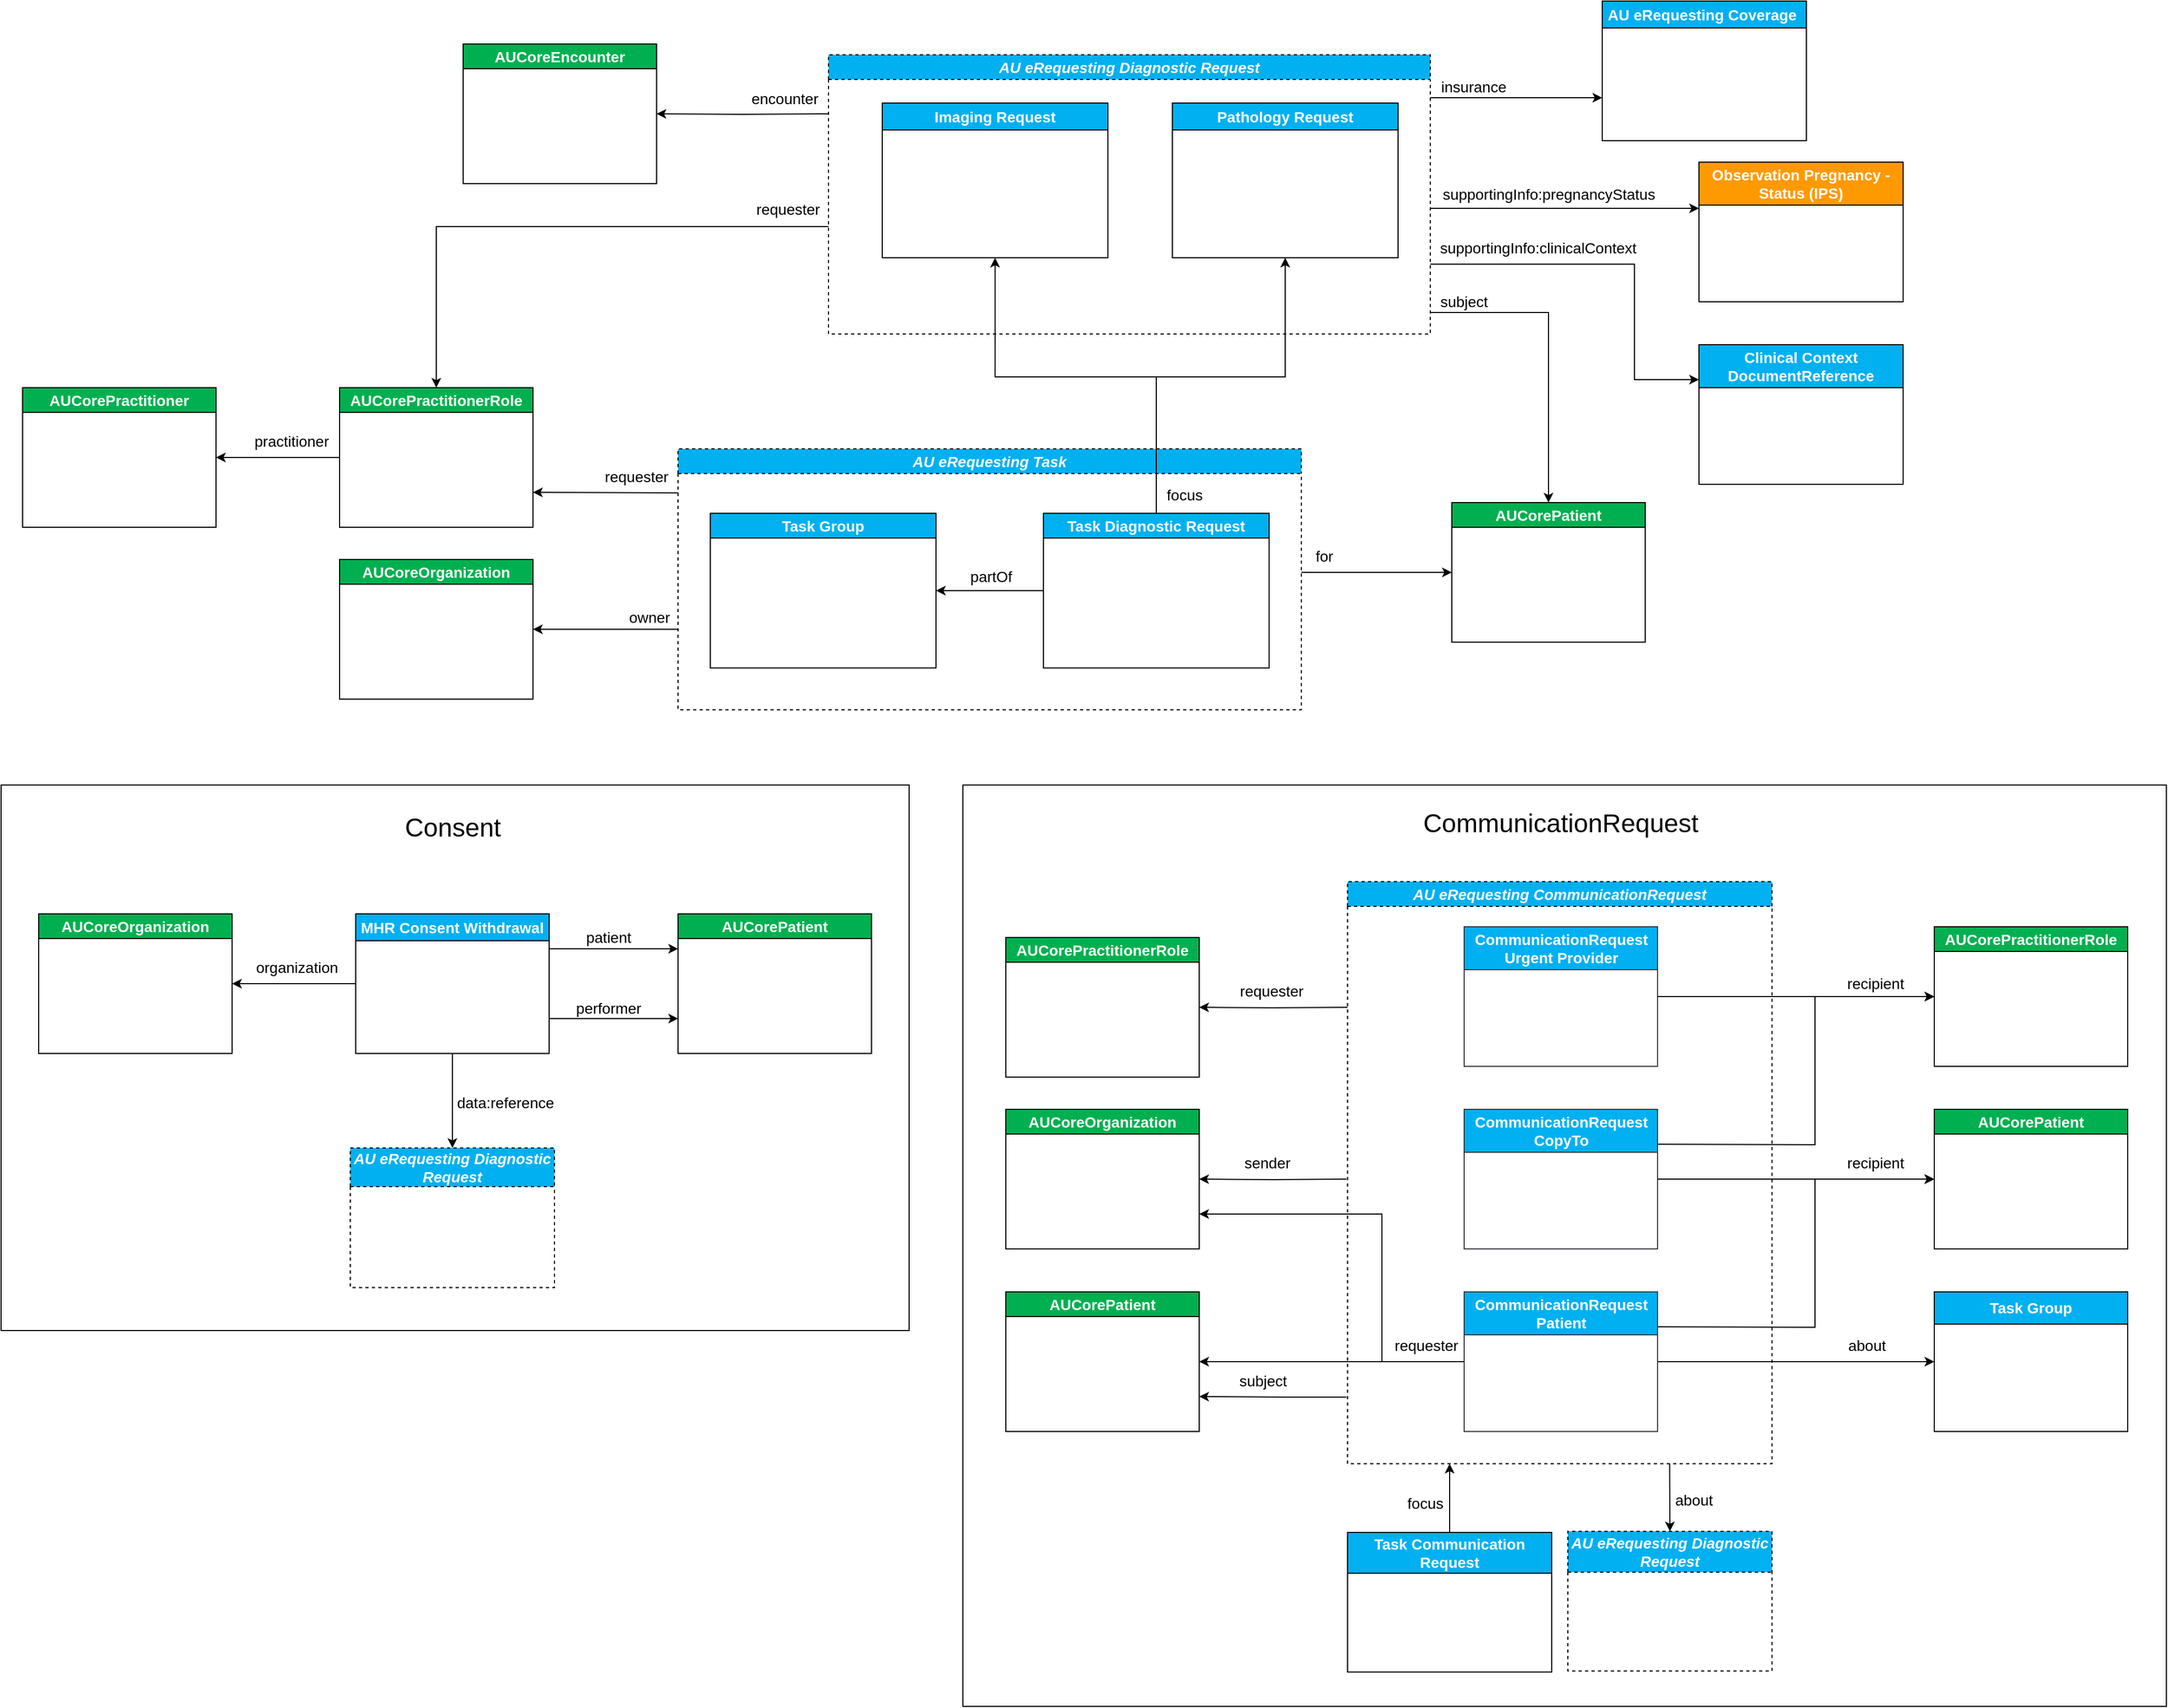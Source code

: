 <mxfile version="27.1.3" pages="4">
  <diagram name="entity relationship diagram (conceptual)" id="zSz5ryw0gYtFKRbAEgpM">
    <mxGraphModel dx="6201" dy="1145" grid="1" gridSize="10" guides="1" tooltips="1" connect="1" arrows="1" fold="1" page="1" pageScale="1" pageWidth="827" pageHeight="1169" math="0" shadow="0">
      <root>
        <mxCell id="0" />
        <mxCell id="1" parent="0" />
        <mxCell id="yGCP7z0HYe0u3_ygDTZ9-1" value="" style="group" parent="1" vertex="1" connectable="0">
          <mxGeometry x="-3145" y="760" width="1120" height="858" as="geometry" />
        </mxCell>
        <mxCell id="1az56wLke2TvjmK1nuhj-36" value="" style="rounded=0;whiteSpace=wrap;html=1;" parent="yGCP7z0HYe0u3_ygDTZ9-1" vertex="1">
          <mxGeometry width="1120" height="858" as="geometry" />
        </mxCell>
        <mxCell id="xnjvwpOuNNGBMPm4kxbK-66" value="&lt;font style=&quot;font-size: 24px;&quot;&gt;CommunicationRequest&lt;/font&gt;" style="text;html=1;align=center;verticalAlign=middle;resizable=0;points=[];autosize=1;strokeColor=none;fillColor=none;" parent="yGCP7z0HYe0u3_ygDTZ9-1" vertex="1">
          <mxGeometry x="415.5" y="16" width="280" height="40" as="geometry" />
        </mxCell>
        <mxCell id="xnjvwpOuNNGBMPm4kxbK-99" value="&lt;font style=&quot;font-size: 14px;&quot;&gt;CommunicationRequest CopyTo&lt;/font&gt;" style="swimlane;whiteSpace=wrap;html=1;fillColor=#00b0f0;strokeColor=#36393d;fontColor=#FFFFFF;startSize=40;fontSize=12;verticalAlign=bottom;horizontal=1;" parent="yGCP7z0HYe0u3_ygDTZ9-1" vertex="1">
          <mxGeometry x="466.5" y="302" width="180" height="130" as="geometry" />
        </mxCell>
        <mxCell id="xnjvwpOuNNGBMPm4kxbK-110" value="&lt;font style=&quot;font-size: 14px;&quot;&gt;requester&lt;/font&gt;" style="edgeStyle=orthogonalEdgeStyle;rounded=0;orthogonalLoop=1;jettySize=auto;html=1;entryX=1;entryY=0.5;entryDx=0;entryDy=0;" parent="yGCP7z0HYe0u3_ygDTZ9-1" target="xnjvwpOuNNGBMPm4kxbK-108" edge="1">
          <mxGeometry x="0.033" y="-15" relative="1" as="geometry">
            <mxPoint x="358" y="207" as="sourcePoint" />
            <mxPoint x="173" y="207" as="targetPoint" />
            <mxPoint as="offset" />
          </mxGeometry>
        </mxCell>
        <mxCell id="xnjvwpOuNNGBMPm4kxbK-111" style="edgeStyle=orthogonalEdgeStyle;rounded=0;orthogonalLoop=1;jettySize=auto;html=1;entryX=1;entryY=0.5;entryDx=0;entryDy=0;" parent="yGCP7z0HYe0u3_ygDTZ9-1" target="xnjvwpOuNNGBMPm4kxbK-107" edge="1">
          <mxGeometry relative="1" as="geometry">
            <mxPoint x="357" y="367" as="sourcePoint" />
            <mxPoint x="193" y="367" as="targetPoint" />
          </mxGeometry>
        </mxCell>
        <mxCell id="xnjvwpOuNNGBMPm4kxbK-112" value="sender" style="edgeLabel;html=1;align=center;verticalAlign=middle;resizable=0;points=[];fontSize=14;" parent="xnjvwpOuNNGBMPm4kxbK-111" vertex="1" connectable="0">
          <mxGeometry x="-0.005" y="1" relative="1" as="geometry">
            <mxPoint x="-5" y="-16" as="offset" />
          </mxGeometry>
        </mxCell>
        <mxCell id="xnjvwpOuNNGBMPm4kxbK-107" value="&lt;font style=&quot;font-size: 14px;&quot;&gt;AUCoreOrganization&lt;/font&gt;" style="swimlane;whiteSpace=wrap;html=1;fillColor=#00b050;fontColor=#FFFFFF;" parent="yGCP7z0HYe0u3_ygDTZ9-1" vertex="1">
          <mxGeometry x="40" y="302" width="180" height="130" as="geometry" />
        </mxCell>
        <mxCell id="xnjvwpOuNNGBMPm4kxbK-108" value="&lt;font style=&quot;font-size: 14px;&quot;&gt;AUCorePractitionerRole&lt;/font&gt;" style="swimlane;whiteSpace=wrap;html=1;fillColor=#00b050;fontColor=#FFFFFF;" parent="yGCP7z0HYe0u3_ygDTZ9-1" vertex="1">
          <mxGeometry x="40" y="142" width="180" height="130" as="geometry" />
        </mxCell>
        <mxCell id="xnjvwpOuNNGBMPm4kxbK-114" style="edgeStyle=orthogonalEdgeStyle;rounded=0;orthogonalLoop=1;jettySize=auto;html=1;entryX=1;entryY=0.75;entryDx=0;entryDy=0;" parent="yGCP7z0HYe0u3_ygDTZ9-1" target="xnjvwpOuNNGBMPm4kxbK-113" edge="1">
          <mxGeometry relative="1" as="geometry">
            <mxPoint x="357" y="570" as="sourcePoint" />
            <mxPoint x="197" y="537" as="targetPoint" />
            <Array as="points">
              <mxPoint x="300" y="570" />
              <mxPoint x="300" y="570" />
            </Array>
          </mxGeometry>
        </mxCell>
        <mxCell id="xnjvwpOuNNGBMPm4kxbK-115" value="subject" style="edgeLabel;html=1;align=center;verticalAlign=middle;resizable=0;points=[];fontSize=14;" parent="xnjvwpOuNNGBMPm4kxbK-114" vertex="1" connectable="0">
          <mxGeometry x="0.147" y="1" relative="1" as="geometry">
            <mxPoint y="-16" as="offset" />
          </mxGeometry>
        </mxCell>
        <mxCell id="xnjvwpOuNNGBMPm4kxbK-113" value="&lt;font style=&quot;font-size: 14px;&quot;&gt;AUCorePatient&lt;/font&gt;" style="swimlane;whiteSpace=wrap;html=1;fillColor=#00b050;fontColor=#FFFFFF;" parent="yGCP7z0HYe0u3_ygDTZ9-1" vertex="1">
          <mxGeometry x="40" y="472" width="180" height="130" as="geometry" />
        </mxCell>
        <mxCell id="xnjvwpOuNNGBMPm4kxbK-118" style="edgeStyle=orthogonalEdgeStyle;rounded=0;orthogonalLoop=1;jettySize=auto;html=1;exitX=0.5;exitY=0;exitDx=0;exitDy=0;" parent="yGCP7z0HYe0u3_ygDTZ9-1" source="xnjvwpOuNNGBMPm4kxbK-120" edge="1">
          <mxGeometry relative="1" as="geometry">
            <mxPoint x="453" y="632" as="targetPoint" />
            <mxPoint x="453" y="689" as="sourcePoint" />
          </mxGeometry>
        </mxCell>
        <mxCell id="xnjvwpOuNNGBMPm4kxbK-119" value="focus" style="edgeLabel;html=1;align=center;verticalAlign=middle;resizable=0;points=[];fontSize=14;" parent="xnjvwpOuNNGBMPm4kxbK-118" vertex="1" connectable="0">
          <mxGeometry x="-0.039" y="5" relative="1" as="geometry">
            <mxPoint x="-18" y="4" as="offset" />
          </mxGeometry>
        </mxCell>
        <mxCell id="xnjvwpOuNNGBMPm4kxbK-120" value="&lt;font style=&quot;font-size: 14px;&quot;&gt;Task Communication Request&lt;/font&gt;" style="swimlane;whiteSpace=wrap;html=1;startSize=38;fillColor=#00B0F0;fontColor=#FFFFFF;" parent="yGCP7z0HYe0u3_ygDTZ9-1" vertex="1">
          <mxGeometry x="358" y="696" width="190" height="130" as="geometry" />
        </mxCell>
        <mxCell id="xnjvwpOuNNGBMPm4kxbK-121" value="&lt;i&gt;&lt;font style=&quot;font-size: 14px;&quot;&gt;AU eRequesting Diagnostic Request&lt;/font&gt;&lt;/i&gt;" style="swimlane;whiteSpace=wrap;html=1;startSize=38;fillColor=#00B0F0;fontColor=#FFFFFF;strokeColor=#000000;dashed=1;" parent="yGCP7z0HYe0u3_ygDTZ9-1" vertex="1">
          <mxGeometry x="563" y="695" width="190" height="130" as="geometry" />
        </mxCell>
        <mxCell id="xnjvwpOuNNGBMPm4kxbK-122" value="&lt;font style=&quot;font-size: 14px;&quot;&gt;Task Group&lt;/font&gt;" style="swimlane;whiteSpace=wrap;html=1;startSize=30;fillColor=#00B0F0;fontColor=#FFFFFF;" parent="yGCP7z0HYe0u3_ygDTZ9-1" vertex="1">
          <mxGeometry x="904" y="472" width="180" height="130" as="geometry" />
        </mxCell>
        <mxCell id="1az56wLke2TvjmK1nuhj-3" value="&lt;font style=&quot;font-size: 14px;&quot;&gt;AUCorePatient&lt;/font&gt;" style="swimlane;whiteSpace=wrap;html=1;fillColor=#00b050;fontColor=#FFFFFF;" parent="yGCP7z0HYe0u3_ygDTZ9-1" vertex="1">
          <mxGeometry x="904" y="302" width="180" height="130" as="geometry" />
        </mxCell>
        <mxCell id="1az56wLke2TvjmK1nuhj-4" value="&lt;font style=&quot;font-size: 14px;&quot;&gt;AUCorePractitionerRole&lt;/font&gt;" style="swimlane;whiteSpace=wrap;html=1;fillColor=#00b050;fontColor=#FFFFFF;" parent="yGCP7z0HYe0u3_ygDTZ9-1" vertex="1">
          <mxGeometry x="904" y="132" width="180" height="130" as="geometry" />
        </mxCell>
        <mxCell id="1az56wLke2TvjmK1nuhj-17" value="" style="endArrow=classic;html=1;rounded=0;exitX=1;exitY=0.5;exitDx=0;exitDy=0;entryX=0;entryY=0.5;entryDx=0;entryDy=0;" parent="yGCP7z0HYe0u3_ygDTZ9-1" source="xnjvwpOuNNGBMPm4kxbK-98" target="1az56wLke2TvjmK1nuhj-4" edge="1">
          <mxGeometry width="50" height="50" relative="1" as="geometry">
            <mxPoint x="653" y="172" as="sourcePoint" />
            <mxPoint x="703" y="122" as="targetPoint" />
          </mxGeometry>
        </mxCell>
        <mxCell id="1az56wLke2TvjmK1nuhj-19" value="" style="endArrow=classic;html=1;rounded=0;exitX=1;exitY=0.25;exitDx=0;exitDy=0;entryX=0;entryY=0.5;entryDx=0;entryDy=0;" parent="yGCP7z0HYe0u3_ygDTZ9-1" source="xnjvwpOuNNGBMPm4kxbK-99" target="1az56wLke2TvjmK1nuhj-4" edge="1">
          <mxGeometry width="50" height="50" relative="1" as="geometry">
            <mxPoint x="673" y="332" as="sourcePoint" />
            <mxPoint x="723" y="282" as="targetPoint" />
            <Array as="points">
              <mxPoint x="793" y="335" />
              <mxPoint x="793" y="197" />
            </Array>
          </mxGeometry>
        </mxCell>
        <mxCell id="1az56wLke2TvjmK1nuhj-20" value="&lt;font style=&quot;font-size: 14px;&quot;&gt;recipient&lt;/font&gt;" style="edgeLabel;html=1;align=center;verticalAlign=middle;resizable=0;points=[];" parent="1az56wLke2TvjmK1nuhj-19" vertex="1" connectable="0">
          <mxGeometry x="0.526" y="1" relative="1" as="geometry">
            <mxPoint x="38" y="-11" as="offset" />
          </mxGeometry>
        </mxCell>
        <mxCell id="1az56wLke2TvjmK1nuhj-21" value="" style="endArrow=classic;html=1;rounded=0;exitX=1;exitY=0.25;exitDx=0;exitDy=0;entryX=0;entryY=0.5;entryDx=0;entryDy=0;" parent="yGCP7z0HYe0u3_ygDTZ9-1" source="xnjvwpOuNNGBMPm4kxbK-100" target="1az56wLke2TvjmK1nuhj-3" edge="1">
          <mxGeometry width="50" height="50" relative="1" as="geometry">
            <mxPoint x="683" y="482" as="sourcePoint" />
            <mxPoint x="733" y="432" as="targetPoint" />
            <Array as="points">
              <mxPoint x="793" y="505" />
              <mxPoint x="793" y="367" />
            </Array>
          </mxGeometry>
        </mxCell>
        <mxCell id="1az56wLke2TvjmK1nuhj-22" value="" style="endArrow=classic;html=1;rounded=0;exitX=1;exitY=0.5;exitDx=0;exitDy=0;entryX=0;entryY=0.5;entryDx=0;entryDy=0;" parent="yGCP7z0HYe0u3_ygDTZ9-1" source="xnjvwpOuNNGBMPm4kxbK-99" target="1az56wLke2TvjmK1nuhj-3" edge="1">
          <mxGeometry width="50" height="50" relative="1" as="geometry">
            <mxPoint x="661" y="547" as="sourcePoint" />
            <mxPoint x="914" y="362" as="targetPoint" />
          </mxGeometry>
        </mxCell>
        <mxCell id="1az56wLke2TvjmK1nuhj-23" value="&lt;font style=&quot;font-size: 14px;&quot;&gt;recipient&lt;/font&gt;" style="edgeLabel;html=1;align=center;verticalAlign=middle;resizable=0;points=[];" parent="1az56wLke2TvjmK1nuhj-22" vertex="1" connectable="0">
          <mxGeometry x="0.328" y="1" relative="1" as="geometry">
            <mxPoint x="31" y="-14" as="offset" />
          </mxGeometry>
        </mxCell>
        <mxCell id="1az56wLke2TvjmK1nuhj-31" style="edgeStyle=orthogonalEdgeStyle;rounded=0;orthogonalLoop=1;jettySize=auto;html=1;entryX=0;entryY=0.5;entryDx=0;entryDy=0;" parent="yGCP7z0HYe0u3_ygDTZ9-1" source="xnjvwpOuNNGBMPm4kxbK-100" target="xnjvwpOuNNGBMPm4kxbK-122" edge="1">
          <mxGeometry relative="1" as="geometry" />
        </mxCell>
        <mxCell id="1az56wLke2TvjmK1nuhj-32" value="&lt;span style=&quot;font-size: 14px;&quot;&gt;about&lt;/span&gt;" style="edgeLabel;html=1;align=center;verticalAlign=middle;resizable=0;points=[];" parent="1az56wLke2TvjmK1nuhj-31" vertex="1" connectable="0">
          <mxGeometry x="0.065" y="7" relative="1" as="geometry">
            <mxPoint x="57" y="-8" as="offset" />
          </mxGeometry>
        </mxCell>
        <mxCell id="1az56wLke2TvjmK1nuhj-34" style="edgeStyle=orthogonalEdgeStyle;rounded=0;orthogonalLoop=1;jettySize=auto;html=1;entryX=1;entryY=0.5;entryDx=0;entryDy=0;" parent="yGCP7z0HYe0u3_ygDTZ9-1" source="xnjvwpOuNNGBMPm4kxbK-100" target="xnjvwpOuNNGBMPm4kxbK-113" edge="1">
          <mxGeometry relative="1" as="geometry">
            <Array as="points">
              <mxPoint x="300" y="537" />
              <mxPoint x="300" y="537" />
            </Array>
          </mxGeometry>
        </mxCell>
        <mxCell id="1az56wLke2TvjmK1nuhj-35" value="&lt;font style=&quot;font-size: 14px;&quot;&gt;requester&lt;/font&gt;" style="edgeLabel;html=1;align=center;verticalAlign=middle;resizable=0;points=[];" parent="1az56wLke2TvjmK1nuhj-34" vertex="1" connectable="0">
          <mxGeometry x="-0.633" y="3" relative="1" as="geometry">
            <mxPoint x="9" y="-18" as="offset" />
          </mxGeometry>
        </mxCell>
        <mxCell id="xnjvwpOuNNGBMPm4kxbK-101" value="&lt;i&gt;&lt;font style=&quot;font-size: 14px;&quot;&gt;AU eRequesting CommunicationRequest&lt;/font&gt;&lt;/i&gt;" style="swimlane;whiteSpace=wrap;html=1;startSize=23;fillColor=#00B0F0;fontColor=#FFFFFF;dashed=1;" parent="yGCP7z0HYe0u3_ygDTZ9-1" vertex="1">
          <mxGeometry x="358" y="90" width="395" height="542" as="geometry" />
        </mxCell>
        <mxCell id="xnjvwpOuNNGBMPm4kxbK-98" value="&lt;font style=&quot;font-size: 14px;&quot;&gt;CommunicationRequest Urgent Provider&lt;/font&gt;" style="swimlane;whiteSpace=wrap;html=1;fillColor=#00b0f0;strokeColor=#36393d;fontColor=#FFFFFF;startSize=40;fontSize=12;verticalAlign=bottom;horizontal=1;" parent="xnjvwpOuNNGBMPm4kxbK-101" vertex="1">
          <mxGeometry x="108.5" y="42" width="180" height="130" as="geometry" />
        </mxCell>
        <mxCell id="xnjvwpOuNNGBMPm4kxbK-100" value="&lt;font style=&quot;font-size: 14px;&quot;&gt;CommunicationRequest Patient&lt;/font&gt;" style="swimlane;whiteSpace=wrap;html=1;fillColor=#00b0f0;strokeColor=#36393d;fontColor=#FFFFFF;startSize=40;fontSize=12;verticalAlign=bottom;horizontal=1;" parent="xnjvwpOuNNGBMPm4kxbK-101" vertex="1">
          <mxGeometry x="108.5" y="382" width="180" height="130" as="geometry" />
        </mxCell>
        <mxCell id="1az56wLke2TvjmK1nuhj-33" style="edgeStyle=orthogonalEdgeStyle;rounded=0;orthogonalLoop=1;jettySize=auto;html=1;entryX=1;entryY=0.75;entryDx=0;entryDy=0;" parent="xnjvwpOuNNGBMPm4kxbK-101" target="xnjvwpOuNNGBMPm4kxbK-107" edge="1">
          <mxGeometry relative="1" as="geometry">
            <mxPoint x="106" y="447" as="sourcePoint" />
            <mxPoint x="-138" y="150" as="targetPoint" />
            <Array as="points">
              <mxPoint x="32" y="447" />
              <mxPoint x="32" y="310" />
            </Array>
          </mxGeometry>
        </mxCell>
        <mxCell id="1az56wLke2TvjmK1nuhj-41" value="" style="endArrow=classic;html=1;rounded=0;entryX=0.5;entryY=0;entryDx=0;entryDy=0;exitX=0.25;exitY=1;exitDx=0;exitDy=0;" parent="yGCP7z0HYe0u3_ygDTZ9-1" target="xnjvwpOuNNGBMPm4kxbK-121" edge="1">
          <mxGeometry width="50" height="50" relative="1" as="geometry">
            <mxPoint x="657.75" y="632" as="sourcePoint" />
            <mxPoint x="531" y="658" as="targetPoint" />
          </mxGeometry>
        </mxCell>
        <mxCell id="1az56wLke2TvjmK1nuhj-42" value="&lt;font style=&quot;font-size: 14px;&quot;&gt;about&lt;/font&gt;" style="edgeLabel;html=1;align=center;verticalAlign=middle;resizable=0;points=[];" parent="1az56wLke2TvjmK1nuhj-41" vertex="1" connectable="0">
          <mxGeometry x="0.069" y="-1" relative="1" as="geometry">
            <mxPoint x="23" as="offset" />
          </mxGeometry>
        </mxCell>
        <mxCell id="yGCP7z0HYe0u3_ygDTZ9-3" value="" style="group" parent="1" vertex="1" connectable="0">
          <mxGeometry x="-4040" y="760" width="845" height="508" as="geometry" />
        </mxCell>
        <mxCell id="xnjvwpOuNNGBMPm4kxbK-36" value="" style="rounded=0;whiteSpace=wrap;html=1;movable=1;resizable=1;rotatable=1;deletable=1;editable=1;locked=0;connectable=1;" parent="yGCP7z0HYe0u3_ygDTZ9-3" vertex="1">
          <mxGeometry width="845" height="508" as="geometry" />
        </mxCell>
        <mxCell id="xnjvwpOuNNGBMPm4kxbK-37" style="edgeStyle=orthogonalEdgeStyle;rounded=0;orthogonalLoop=1;jettySize=auto;html=1;exitX=0;exitY=0.5;exitDx=0;exitDy=0;entryX=1;entryY=0.5;entryDx=0;entryDy=0;movable=1;resizable=1;rotatable=1;deletable=1;editable=1;locked=0;connectable=1;" parent="yGCP7z0HYe0u3_ygDTZ9-3" source="xnjvwpOuNNGBMPm4kxbK-45" target="xnjvwpOuNNGBMPm4kxbK-43" edge="1">
          <mxGeometry relative="1" as="geometry">
            <mxPoint x="310" y="153" as="sourcePoint" />
            <mxPoint x="200" y="190" as="targetPoint" />
            <Array as="points">
              <mxPoint x="270" y="185" />
              <mxPoint x="270" y="185" />
            </Array>
          </mxGeometry>
        </mxCell>
        <mxCell id="xnjvwpOuNNGBMPm4kxbK-38" value="&lt;font style=&quot;font-size: 14px;&quot;&gt;organization&lt;/font&gt;" style="edgeLabel;html=1;align=center;verticalAlign=middle;resizable=1;points=[];movable=1;rotatable=1;deletable=1;editable=1;locked=0;connectable=1;" parent="xnjvwpOuNNGBMPm4kxbK-37" vertex="1" connectable="0">
          <mxGeometry x="-0.713" relative="1" as="geometry">
            <mxPoint x="-39" y="-15" as="offset" />
          </mxGeometry>
        </mxCell>
        <mxCell id="xnjvwpOuNNGBMPm4kxbK-39" style="edgeStyle=orthogonalEdgeStyle;rounded=0;orthogonalLoop=1;jettySize=auto;html=1;entryX=0;entryY=0.75;entryDx=0;entryDy=0;exitX=1;exitY=0.75;exitDx=0;exitDy=0;movable=1;resizable=1;rotatable=1;deletable=1;editable=1;locked=0;connectable=1;" parent="yGCP7z0HYe0u3_ygDTZ9-3" source="xnjvwpOuNNGBMPm4kxbK-45" target="xnjvwpOuNNGBMPm4kxbK-44" edge="1">
          <mxGeometry relative="1" as="geometry">
            <Array as="points">
              <mxPoint x="590" y="218" />
              <mxPoint x="670" y="218" />
            </Array>
            <mxPoint x="520" y="218" as="sourcePoint" />
          </mxGeometry>
        </mxCell>
        <mxCell id="xnjvwpOuNNGBMPm4kxbK-40" value="&lt;font style=&quot;font-size: 14px;&quot;&gt;performer&lt;/font&gt;" style="edgeLabel;html=1;align=center;verticalAlign=middle;resizable=1;points=[];movable=1;rotatable=1;deletable=1;editable=1;locked=0;connectable=1;" parent="xnjvwpOuNNGBMPm4kxbK-39" vertex="1" connectable="0">
          <mxGeometry x="-0.673" y="1" relative="1" as="geometry">
            <mxPoint x="35" y="-9" as="offset" />
          </mxGeometry>
        </mxCell>
        <mxCell id="xnjvwpOuNNGBMPm4kxbK-41" style="edgeStyle=orthogonalEdgeStyle;rounded=0;orthogonalLoop=1;jettySize=auto;html=1;exitX=1;exitY=0.25;exitDx=0;exitDy=0;entryX=0;entryY=0.25;entryDx=0;entryDy=0;movable=1;resizable=1;rotatable=1;deletable=1;editable=1;locked=0;connectable=1;" parent="yGCP7z0HYe0u3_ygDTZ9-3" source="xnjvwpOuNNGBMPm4kxbK-45" target="xnjvwpOuNNGBMPm4kxbK-44" edge="1">
          <mxGeometry relative="1" as="geometry">
            <mxPoint x="670" y="153" as="targetPoint" />
            <Array as="points">
              <mxPoint x="540" y="152" />
              <mxPoint x="570" y="153" />
            </Array>
            <mxPoint x="530" y="150" as="sourcePoint" />
          </mxGeometry>
        </mxCell>
        <mxCell id="xnjvwpOuNNGBMPm4kxbK-42" value="&lt;font style=&quot;font-size: 14px;&quot;&gt;patient&lt;/font&gt;" style="edgeLabel;html=1;align=center;verticalAlign=middle;resizable=1;points=[];movable=1;rotatable=1;deletable=1;editable=1;locked=0;connectable=1;" parent="xnjvwpOuNNGBMPm4kxbK-41" vertex="1" connectable="0">
          <mxGeometry x="-0.781" y="1" relative="1" as="geometry">
            <mxPoint x="42" y="-10" as="offset" />
          </mxGeometry>
        </mxCell>
        <mxCell id="xnjvwpOuNNGBMPm4kxbK-43" value="&lt;font style=&quot;font-size: 14px;&quot;&gt;AUCoreOrganization&lt;/font&gt;" style="swimlane;whiteSpace=wrap;html=1;fillColor=#00b050;fontColor=#FFFFFF;movable=1;resizable=1;rotatable=1;deletable=1;editable=1;locked=0;connectable=1;" parent="yGCP7z0HYe0u3_ygDTZ9-3" vertex="1">
          <mxGeometry x="35" y="120" width="180" height="130" as="geometry" />
        </mxCell>
        <mxCell id="xnjvwpOuNNGBMPm4kxbK-44" value="&lt;font style=&quot;font-size: 14px;&quot;&gt;AUCorePatient&lt;/font&gt;" style="swimlane;whiteSpace=wrap;html=1;fillColor=#00b050;fontColor=#FFFFFF;movable=1;resizable=1;rotatable=1;deletable=1;editable=1;locked=0;connectable=1;" parent="yGCP7z0HYe0u3_ygDTZ9-3" vertex="1">
          <mxGeometry x="630" y="120" width="180" height="130" as="geometry" />
        </mxCell>
        <mxCell id="xnjvwpOuNNGBMPm4kxbK-45" value="&lt;font style=&quot;font-size: 14px;&quot;&gt;MHR Consent Withdrawal&lt;/font&gt;" style="swimlane;whiteSpace=wrap;html=1;fillColor=#00B0F0;fontColor=#FFFFFF;startSize=25;verticalAlign=middle;movable=1;resizable=1;rotatable=1;deletable=1;editable=1;locked=0;connectable=1;" parent="yGCP7z0HYe0u3_ygDTZ9-3" vertex="1">
          <mxGeometry x="330" y="120" width="180" height="130" as="geometry" />
        </mxCell>
        <mxCell id="xnjvwpOuNNGBMPm4kxbK-46" value="&lt;font style=&quot;font-size: 24px;&quot;&gt;Consent&lt;/font&gt;" style="text;html=1;align=center;verticalAlign=middle;resizable=1;points=[];autosize=1;strokeColor=none;fillColor=none;movable=1;rotatable=1;deletable=1;editable=1;locked=0;connectable=1;" parent="yGCP7z0HYe0u3_ygDTZ9-3" vertex="1">
          <mxGeometry x="365" y="20" width="110" height="40" as="geometry" />
        </mxCell>
        <mxCell id="xnjvwpOuNNGBMPm4kxbK-49" value="&lt;i&gt;&lt;font style=&quot;font-size: 14px;&quot;&gt;AU eRequesting Diagnostic Request&lt;/font&gt;&lt;/i&gt;" style="swimlane;whiteSpace=wrap;html=1;startSize=36;fillColor=#00B0F0;fontColor=#FFFFFF;strokeColor=#000000;dashed=1;movable=1;resizable=1;rotatable=1;deletable=1;editable=1;locked=0;connectable=1;" parent="yGCP7z0HYe0u3_ygDTZ9-3" vertex="1">
          <mxGeometry x="325" y="338" width="190" height="130" as="geometry" />
        </mxCell>
        <mxCell id="xnjvwpOuNNGBMPm4kxbK-52" style="edgeStyle=orthogonalEdgeStyle;rounded=0;orthogonalLoop=1;jettySize=auto;html=1;entryX=0.5;entryY=0;entryDx=0;entryDy=0;exitX=0.5;exitY=1;exitDx=0;exitDy=0;movable=1;resizable=1;rotatable=1;deletable=1;editable=1;locked=0;connectable=1;" parent="yGCP7z0HYe0u3_ygDTZ9-3" source="xnjvwpOuNNGBMPm4kxbK-45" target="xnjvwpOuNNGBMPm4kxbK-49" edge="1">
          <mxGeometry relative="1" as="geometry">
            <mxPoint x="416.5" y="467" as="targetPoint" />
            <Array as="points" />
            <mxPoint x="417" y="258" as="sourcePoint" />
          </mxGeometry>
        </mxCell>
        <mxCell id="xnjvwpOuNNGBMPm4kxbK-53" value="&lt;font style=&quot;font-size: 14px;&quot;&gt;data:reference&lt;/font&gt;" style="edgeLabel;html=1;align=center;verticalAlign=middle;resizable=1;points=[];movable=1;rotatable=1;deletable=1;editable=1;locked=0;connectable=1;" parent="xnjvwpOuNNGBMPm4kxbK-52" vertex="1" connectable="0">
          <mxGeometry x="0.23" relative="1" as="geometry">
            <mxPoint x="49" y="-8" as="offset" />
          </mxGeometry>
        </mxCell>
        <mxCell id="yGCP7z0HYe0u3_ygDTZ9-4" value="" style="group" parent="1" vertex="1" connectable="0">
          <mxGeometry x="-4040" y="30" width="1910" height="660" as="geometry" />
        </mxCell>
        <mxCell id="xnjvwpOuNNGBMPm4kxbK-2" value="&lt;i&gt;&lt;font style=&quot;font-size: 14px;&quot;&gt;AU eRequesting Task&lt;/font&gt;&lt;/i&gt;" style="swimlane;whiteSpace=wrap;html=1;startSize=23;fillColor=#00B0F0;fontColor=#FFFFFF;dashed=1;" parent="yGCP7z0HYe0u3_ygDTZ9-4" vertex="1">
          <mxGeometry x="630" y="417" width="580" height="243" as="geometry" />
        </mxCell>
        <mxCell id="xnjvwpOuNNGBMPm4kxbK-3" value="&lt;font style=&quot;font-size: 14px;&quot;&gt;Task Group&lt;/font&gt;" style="swimlane;whiteSpace=wrap;html=1;startSize=23;fillColor=#00B0F0;fontColor=#FFFFFF;" parent="xnjvwpOuNNGBMPm4kxbK-2" vertex="1">
          <mxGeometry x="30" y="60" width="210" height="144" as="geometry" />
        </mxCell>
        <mxCell id="xnjvwpOuNNGBMPm4kxbK-4" value="&lt;font style=&quot;font-size: 14px;&quot;&gt;Task Diagnostic Request&lt;/font&gt;" style="swimlane;whiteSpace=wrap;html=1;startSize=23;fillColor=#00B0F0;fontColor=#FFFFFF;" parent="xnjvwpOuNNGBMPm4kxbK-2" vertex="1">
          <mxGeometry x="340" y="60" width="210" height="144" as="geometry" />
        </mxCell>
        <mxCell id="xnjvwpOuNNGBMPm4kxbK-5" style="edgeStyle=orthogonalEdgeStyle;rounded=0;orthogonalLoop=1;jettySize=auto;html=1;entryX=1;entryY=0.5;entryDx=0;entryDy=0;exitX=0;exitY=0.5;exitDx=0;exitDy=0;" parent="xnjvwpOuNNGBMPm4kxbK-2" source="xnjvwpOuNNGBMPm4kxbK-4" target="xnjvwpOuNNGBMPm4kxbK-3" edge="1">
          <mxGeometry relative="1" as="geometry" />
        </mxCell>
        <mxCell id="xnjvwpOuNNGBMPm4kxbK-6" value="&lt;font style=&quot;font-size: 14px;&quot;&gt;partOf&lt;/font&gt;" style="edgeLabel;html=1;align=center;verticalAlign=middle;resizable=0;points=[];" parent="xnjvwpOuNNGBMPm4kxbK-5" vertex="1" connectable="0">
          <mxGeometry x="0.125" relative="1" as="geometry">
            <mxPoint x="7" y="-13" as="offset" />
          </mxGeometry>
        </mxCell>
        <mxCell id="xnjvwpOuNNGBMPm4kxbK-7" style="edgeStyle=orthogonalEdgeStyle;rounded=0;orthogonalLoop=1;jettySize=auto;html=1;entryX=0;entryY=0.75;entryDx=0;entryDy=0;" parent="yGCP7z0HYe0u3_ygDTZ9-4" edge="1">
          <mxGeometry relative="1" as="geometry">
            <mxPoint x="1330" y="90" as="sourcePoint" />
            <Array as="points">
              <mxPoint x="1350" y="90" />
              <mxPoint x="1350" y="90" />
            </Array>
            <mxPoint x="1490" y="90" as="targetPoint" />
          </mxGeometry>
        </mxCell>
        <mxCell id="xnjvwpOuNNGBMPm4kxbK-8" value="&lt;font style=&quot;font-size: 14px;&quot;&gt;insurance&lt;/font&gt;" style="edgeLabel;html=1;align=center;verticalAlign=middle;resizable=0;points=[];" parent="xnjvwpOuNNGBMPm4kxbK-7" vertex="1" connectable="0">
          <mxGeometry x="-0.301" y="-2" relative="1" as="geometry">
            <mxPoint x="-16" y="-12" as="offset" />
          </mxGeometry>
        </mxCell>
        <mxCell id="xnjvwpOuNNGBMPm4kxbK-9" style="edgeStyle=orthogonalEdgeStyle;rounded=0;orthogonalLoop=1;jettySize=auto;html=1;entryX=1;entryY=0.5;entryDx=0;entryDy=0;" parent="yGCP7z0HYe0u3_ygDTZ9-4" target="xnjvwpOuNNGBMPm4kxbK-34" edge="1">
          <mxGeometry relative="1" as="geometry">
            <mxPoint x="770" y="105" as="sourcePoint" />
          </mxGeometry>
        </mxCell>
        <mxCell id="xnjvwpOuNNGBMPm4kxbK-10" value="&lt;font style=&quot;font-size: 14px;&quot;&gt;encounter&lt;/font&gt;" style="edgeLabel;html=1;align=center;verticalAlign=middle;resizable=0;points=[];" parent="xnjvwpOuNNGBMPm4kxbK-9" vertex="1" connectable="0">
          <mxGeometry x="-0.011" y="-1" relative="1" as="geometry">
            <mxPoint x="38" y="-14" as="offset" />
          </mxGeometry>
        </mxCell>
        <mxCell id="xnjvwpOuNNGBMPm4kxbK-11" style="edgeStyle=orthogonalEdgeStyle;rounded=0;orthogonalLoop=1;jettySize=auto;html=1;" parent="yGCP7z0HYe0u3_ygDTZ9-4" edge="1">
          <mxGeometry relative="1" as="geometry">
            <mxPoint x="1330" y="193" as="sourcePoint" />
            <mxPoint x="1580" y="193" as="targetPoint" />
            <Array as="points">
              <mxPoint x="1360" y="193" />
            </Array>
          </mxGeometry>
        </mxCell>
        <mxCell id="xnjvwpOuNNGBMPm4kxbK-12" value="&lt;font style=&quot;font-size: 14px;&quot;&gt;supportingInfo:pregnancyStatus&lt;/font&gt;" style="edgeLabel;html=1;align=center;verticalAlign=middle;resizable=0;points=[];" parent="xnjvwpOuNNGBMPm4kxbK-11" vertex="1" connectable="0">
          <mxGeometry x="-0.72" y="3" relative="1" as="geometry">
            <mxPoint x="75" y="-10" as="offset" />
          </mxGeometry>
        </mxCell>
        <mxCell id="Uu4nCIGKgs7-dvn3uN_N-3" style="edgeStyle=orthogonalEdgeStyle;rounded=0;orthogonalLoop=1;jettySize=auto;html=1;entryX=0;entryY=0.25;entryDx=0;entryDy=0;exitX=1;exitY=0.75;exitDx=0;exitDy=0;" edge="1" parent="yGCP7z0HYe0u3_ygDTZ9-4" source="xnjvwpOuNNGBMPm4kxbK-13" target="Uu4nCIGKgs7-dvn3uN_N-1">
          <mxGeometry relative="1" as="geometry">
            <Array as="points">
              <mxPoint x="1520" y="245" />
              <mxPoint x="1520" y="353" />
            </Array>
          </mxGeometry>
        </mxCell>
        <mxCell id="Uu4nCIGKgs7-dvn3uN_N-6" value="&lt;font style=&quot;font-size: 14px;&quot;&gt;supportingInfo:clinicalContext&lt;/font&gt;" style="edgeLabel;html=1;align=center;verticalAlign=middle;resizable=0;points=[];" vertex="1" connectable="0" parent="Uu4nCIGKgs7-dvn3uN_N-3">
          <mxGeometry x="-0.709" y="4" relative="1" as="geometry">
            <mxPoint x="48" y="-11" as="offset" />
          </mxGeometry>
        </mxCell>
        <mxCell id="xnjvwpOuNNGBMPm4kxbK-13" value="&lt;i&gt;&lt;font style=&quot;font-size: 14px;&quot;&gt;AU eRequesting Diagnostic Request&lt;/font&gt;&lt;/i&gt;" style="swimlane;whiteSpace=wrap;html=1;startSize=23;fillColor=#00B0F0;fontColor=#FFFFFF;strokeColor=#000000;dashed=1;" parent="yGCP7z0HYe0u3_ygDTZ9-4" vertex="1">
          <mxGeometry x="770" y="50" width="560" height="260" as="geometry" />
        </mxCell>
        <mxCell id="xnjvwpOuNNGBMPm4kxbK-14" value="&lt;font style=&quot;font-size: 14px;&quot;&gt;Pathology Request&lt;/font&gt;" style="swimlane;whiteSpace=wrap;html=1;fillColor=#00B0F0;fontColor=#FFFFFF;startSize=25;verticalAlign=middle;" parent="xnjvwpOuNNGBMPm4kxbK-13" vertex="1">
          <mxGeometry x="320" y="45" width="210" height="144" as="geometry" />
        </mxCell>
        <mxCell id="xnjvwpOuNNGBMPm4kxbK-15" value="&lt;font style=&quot;font-size: 14px;&quot;&gt;Imaging Request&lt;/font&gt;" style="swimlane;whiteSpace=wrap;html=1;fillColor=#00B0F0;fontColor=#FFFFFF;startSize=25;" parent="xnjvwpOuNNGBMPm4kxbK-13" vertex="1">
          <mxGeometry x="50" y="45" width="210" height="144" as="geometry" />
        </mxCell>
        <mxCell id="xnjvwpOuNNGBMPm4kxbK-16" value="&lt;font style=&quot;font-size: 14px;&quot;&gt;AUCorePatient&lt;/font&gt;" style="swimlane;whiteSpace=wrap;html=1;fillColor=#00b050;fontColor=#FFFFFF;" parent="yGCP7z0HYe0u3_ygDTZ9-4" vertex="1">
          <mxGeometry x="1350" y="467" width="180" height="130" as="geometry" />
        </mxCell>
        <mxCell id="xnjvwpOuNNGBMPm4kxbK-17" style="edgeStyle=orthogonalEdgeStyle;rounded=0;orthogonalLoop=1;jettySize=auto;html=1;entryX=1;entryY=0.5;entryDx=0;entryDy=0;" parent="yGCP7z0HYe0u3_ygDTZ9-4" source="xnjvwpOuNNGBMPm4kxbK-19" target="xnjvwpOuNNGBMPm4kxbK-48" edge="1">
          <mxGeometry relative="1" as="geometry" />
        </mxCell>
        <mxCell id="xnjvwpOuNNGBMPm4kxbK-18" value="&lt;font style=&quot;font-size: 14px;&quot;&gt;practitioner&lt;/font&gt;" style="edgeLabel;html=1;align=center;verticalAlign=middle;resizable=0;points=[];" parent="xnjvwpOuNNGBMPm4kxbK-17" vertex="1" connectable="0">
          <mxGeometry x="-0.144" y="-1" relative="1" as="geometry">
            <mxPoint x="4" y="-14" as="offset" />
          </mxGeometry>
        </mxCell>
        <mxCell id="xnjvwpOuNNGBMPm4kxbK-19" value="&lt;font style=&quot;font-size: 14px;&quot;&gt;AUCorePractitionerRole&lt;/font&gt;" style="swimlane;whiteSpace=wrap;html=1;fillColor=#00b050;fontColor=#FFFFFF;" parent="yGCP7z0HYe0u3_ygDTZ9-4" vertex="1">
          <mxGeometry x="315" y="360" width="180" height="130" as="geometry" />
        </mxCell>
        <mxCell id="xnjvwpOuNNGBMPm4kxbK-20" style="rounded=0;orthogonalLoop=1;jettySize=auto;html=1;edgeStyle=elbowEdgeStyle;entryX=0.5;entryY=0;entryDx=0;entryDy=0;elbow=vertical;jumpStyle=arc;" parent="yGCP7z0HYe0u3_ygDTZ9-4" target="xnjvwpOuNNGBMPm4kxbK-16" edge="1">
          <mxGeometry relative="1" as="geometry">
            <mxPoint x="1330" y="290" as="sourcePoint" />
            <mxPoint x="1480" y="467" as="targetPoint" />
            <Array as="points">
              <mxPoint x="1380" y="290" />
            </Array>
          </mxGeometry>
        </mxCell>
        <mxCell id="xnjvwpOuNNGBMPm4kxbK-21" value="&lt;font style=&quot;font-size: 14px;&quot;&gt;subject&lt;/font&gt;" style="edgeLabel;html=1;align=center;verticalAlign=middle;resizable=0;points=[];" parent="xnjvwpOuNNGBMPm4kxbK-20" vertex="1" connectable="0">
          <mxGeometry x="-0.572" y="-2" relative="1" as="geometry">
            <mxPoint x="-31" y="-12" as="offset" />
          </mxGeometry>
        </mxCell>
        <mxCell id="xnjvwpOuNNGBMPm4kxbK-22" style="rounded=0;orthogonalLoop=1;jettySize=auto;html=1;edgeStyle=elbowEdgeStyle;elbow=vertical;entryX=0.5;entryY=0;entryDx=0;entryDy=0;jumpStyle=arc;" parent="yGCP7z0HYe0u3_ygDTZ9-4" target="xnjvwpOuNNGBMPm4kxbK-19" edge="1">
          <mxGeometry relative="1" as="geometry">
            <mxPoint x="770" y="210" as="sourcePoint" />
            <mxPoint x="662" y="810" as="targetPoint" />
            <Array as="points">
              <mxPoint x="540" y="210" />
              <mxPoint x="600" y="215" />
            </Array>
          </mxGeometry>
        </mxCell>
        <mxCell id="xnjvwpOuNNGBMPm4kxbK-23" value="&lt;span style=&quot;text-wrap: wrap; background-color: rgb(251, 251, 251);&quot;&gt;&lt;font style=&quot;font-size: 14px;&quot;&gt;requester&lt;/font&gt;&lt;/span&gt;" style="edgeLabel;html=1;align=center;verticalAlign=middle;resizable=0;points=[];" parent="xnjvwpOuNNGBMPm4kxbK-22" vertex="1" connectable="0">
          <mxGeometry x="-0.806" y="2" relative="1" as="geometry">
            <mxPoint x="12" y="-18" as="offset" />
          </mxGeometry>
        </mxCell>
        <mxCell id="xnjvwpOuNNGBMPm4kxbK-24" style="rounded=0;orthogonalLoop=1;jettySize=auto;html=1;edgeStyle=elbowEdgeStyle;elbow=vertical;jumpStyle=arc;entryX=0.5;entryY=1;entryDx=0;entryDy=0;exitX=0.5;exitY=0;exitDx=0;exitDy=0;" parent="yGCP7z0HYe0u3_ygDTZ9-4" source="xnjvwpOuNNGBMPm4kxbK-4" target="xnjvwpOuNNGBMPm4kxbK-14" edge="1">
          <mxGeometry relative="1" as="geometry">
            <mxPoint x="992" y="450" as="sourcePoint" />
            <mxPoint x="1050" y="400" as="targetPoint" />
            <Array as="points">
              <mxPoint x="1130" y="350" />
            </Array>
          </mxGeometry>
        </mxCell>
        <mxCell id="xnjvwpOuNNGBMPm4kxbK-25" style="rounded=0;orthogonalLoop=1;jettySize=auto;html=1;edgeStyle=elbowEdgeStyle;flowAnimation=0;jumpStyle=arc;entryX=0;entryY=0.5;entryDx=0;entryDy=0;" parent="yGCP7z0HYe0u3_ygDTZ9-4" target="xnjvwpOuNNGBMPm4kxbK-16" edge="1">
          <mxGeometry relative="1" as="geometry">
            <mxPoint x="1210" y="532" as="sourcePoint" />
            <mxPoint x="1330" y="671" as="targetPoint" />
          </mxGeometry>
        </mxCell>
        <mxCell id="xnjvwpOuNNGBMPm4kxbK-26" value="&lt;font style=&quot;font-size: 14px;&quot;&gt;for&lt;/font&gt;" style="edgeLabel;html=1;align=center;verticalAlign=middle;resizable=0;points=[];" parent="xnjvwpOuNNGBMPm4kxbK-25" vertex="1" connectable="0">
          <mxGeometry x="-0.473" y="2" relative="1" as="geometry">
            <mxPoint x="-16" y="-13" as="offset" />
          </mxGeometry>
        </mxCell>
        <mxCell id="xnjvwpOuNNGBMPm4kxbK-27" style="rounded=0;orthogonalLoop=1;jettySize=auto;html=1;edgeStyle=elbowEdgeStyle;entryX=1;entryY=0.75;entryDx=0;entryDy=0;jumpStyle=arc;" parent="yGCP7z0HYe0u3_ygDTZ9-4" target="xnjvwpOuNNGBMPm4kxbK-19" edge="1">
          <mxGeometry relative="1" as="geometry">
            <mxPoint x="630" y="458" as="sourcePoint" />
            <mxPoint x="792" y="860" as="targetPoint" />
            <Array as="points">
              <mxPoint x="590" y="540" />
            </Array>
          </mxGeometry>
        </mxCell>
        <mxCell id="xnjvwpOuNNGBMPm4kxbK-28" value="&lt;font style=&quot;font-size: 14px;&quot;&gt;requester&lt;/font&gt;" style="edgeLabel;html=1;align=center;verticalAlign=middle;resizable=0;points=[];" parent="xnjvwpOuNNGBMPm4kxbK-27" vertex="1" connectable="0">
          <mxGeometry x="-0.221" y="2" relative="1" as="geometry">
            <mxPoint x="13" y="-17" as="offset" />
          </mxGeometry>
        </mxCell>
        <mxCell id="xnjvwpOuNNGBMPm4kxbK-29" value="&lt;font style=&quot;font-size: 14px;&quot;&gt;AUCoreOrganization&lt;/font&gt;" style="swimlane;whiteSpace=wrap;html=1;fillColor=#00b050;fontColor=#FFFFFF;direction=east;startSize=23;" parent="yGCP7z0HYe0u3_ygDTZ9-4" vertex="1">
          <mxGeometry x="315" y="520" width="180" height="130" as="geometry" />
        </mxCell>
        <mxCell id="xnjvwpOuNNGBMPm4kxbK-30" style="rounded=0;orthogonalLoop=1;jettySize=auto;html=1;edgeStyle=elbowEdgeStyle;entryX=1;entryY=0.5;entryDx=0;entryDy=0;elbow=vertical;jumpStyle=arc;" parent="yGCP7z0HYe0u3_ygDTZ9-4" target="xnjvwpOuNNGBMPm4kxbK-29" edge="1">
          <mxGeometry relative="1" as="geometry">
            <mxPoint x="630" y="585" as="sourcePoint" />
            <mxPoint x="1003" y="881" as="targetPoint" />
            <Array as="points">
              <mxPoint x="550" y="585" />
            </Array>
          </mxGeometry>
        </mxCell>
        <mxCell id="xnjvwpOuNNGBMPm4kxbK-31" value="&lt;font style=&quot;font-size: 14px;&quot;&gt;owner&lt;/font&gt;" style="edgeLabel;html=1;align=center;verticalAlign=middle;resizable=0;points=[];" parent="xnjvwpOuNNGBMPm4kxbK-30" vertex="1" connectable="0">
          <mxGeometry x="-0.239" y="1" relative="1" as="geometry">
            <mxPoint x="24" y="-12" as="offset" />
          </mxGeometry>
        </mxCell>
        <mxCell id="xnjvwpOuNNGBMPm4kxbK-32" style="edgeStyle=orthogonalEdgeStyle;rounded=0;orthogonalLoop=1;jettySize=auto;html=1;exitX=0.5;exitY=0;exitDx=0;exitDy=0;entryX=0.5;entryY=1;entryDx=0;entryDy=0;" parent="yGCP7z0HYe0u3_ygDTZ9-4" source="xnjvwpOuNNGBMPm4kxbK-4" target="xnjvwpOuNNGBMPm4kxbK-15" edge="1">
          <mxGeometry relative="1" as="geometry">
            <mxPoint x="850" y="350" as="targetPoint" />
            <Array as="points">
              <mxPoint x="1075" y="350" />
              <mxPoint x="925" y="350" />
            </Array>
          </mxGeometry>
        </mxCell>
        <mxCell id="xnjvwpOuNNGBMPm4kxbK-33" value="&lt;font style=&quot;font-size: 14px;&quot;&gt;focus&lt;/font&gt;" style="edgeLabel;html=1;align=center;verticalAlign=middle;resizable=0;points=[];" parent="xnjvwpOuNNGBMPm4kxbK-32" vertex="1" connectable="0">
          <mxGeometry x="0.23" relative="1" as="geometry">
            <mxPoint x="137" y="110" as="offset" />
          </mxGeometry>
        </mxCell>
        <mxCell id="xnjvwpOuNNGBMPm4kxbK-34" value="&lt;font style=&quot;font-size: 14px;&quot;&gt;AUCoreEncounter&lt;/font&gt;" style="swimlane;whiteSpace=wrap;html=1;fillColor=#00b050;fontColor=#FFFFFF;snapToPoint=0;" parent="yGCP7z0HYe0u3_ygDTZ9-4" vertex="1">
          <mxGeometry x="430" y="40" width="180" height="130" as="geometry" />
        </mxCell>
        <mxCell id="xnjvwpOuNNGBMPm4kxbK-35" value="&lt;font style=&quot;font-size: 14px;&quot;&gt;Observation Pregnancy -&lt;/font&gt;&lt;div&gt;&lt;font style=&quot;font-size: 14px;&quot;&gt;Status (IPS)&lt;/font&gt;&lt;/div&gt;" style="swimlane;whiteSpace=wrap;html=1;fillColor=light-dark(#ff9900, #9a5800);strokeColor=light-dark(#000000, #c17f1f);startSize=40;fontSize=12;verticalAlign=bottom;horizontal=1;fontColor=#FFFFFF;snapToPoint=0;" parent="yGCP7z0HYe0u3_ygDTZ9-4" vertex="1">
          <mxGeometry x="1580" y="150" width="190" height="130" as="geometry" />
        </mxCell>
        <mxCell id="xnjvwpOuNNGBMPm4kxbK-47" value="&lt;font style=&quot;font-size: 14px;&quot;&gt;AU eRequesting Coverage&amp;nbsp;&lt;/font&gt;" style="swimlane;whiteSpace=wrap;html=1;fillColor=#00B0F0;fontColor=#FFFFFF;startSize=25;verticalAlign=middle;" parent="yGCP7z0HYe0u3_ygDTZ9-4" vertex="1">
          <mxGeometry x="1490" width="190" height="130" as="geometry" />
        </mxCell>
        <mxCell id="xnjvwpOuNNGBMPm4kxbK-48" value="&lt;font style=&quot;font-size: 14px;&quot;&gt;AUCorePractitioner&lt;/font&gt;" style="swimlane;whiteSpace=wrap;html=1;fillColor=#00b050;fontColor=#FFFFFF;" parent="yGCP7z0HYe0u3_ygDTZ9-4" vertex="1">
          <mxGeometry x="20" y="360" width="180" height="130" as="geometry" />
        </mxCell>
        <mxCell id="Uu4nCIGKgs7-dvn3uN_N-1" value="&lt;div&gt;&lt;font style=&quot;font-size: 14px;&quot;&gt;Clinical Context DocumentReference&lt;/font&gt;&lt;/div&gt;" style="swimlane;whiteSpace=wrap;html=1;fillColor=#00B0F0;fontColor=#FFFFFF;startSize=40;verticalAlign=middle;" vertex="1" parent="yGCP7z0HYe0u3_ygDTZ9-4">
          <mxGeometry x="1580" y="320" width="190" height="130" as="geometry" />
        </mxCell>
      </root>
    </mxGraphModel>
  </diagram>
  <diagram name="logical view" id="LysalY0HGrGtuRE4mRTB">
    <mxGraphModel dx="4300" dy="1143" grid="1" gridSize="10" guides="1" tooltips="1" connect="1" arrows="1" fold="1" page="1" pageScale="1" pageWidth="827" pageHeight="1169" math="0" shadow="0">
      <root>
        <mxCell id="fYVTu2skFA-WkAFeaaF1-0" />
        <mxCell id="fYVTu2skFA-WkAFeaaF1-1" parent="fYVTu2skFA-WkAFeaaF1-0" />
        <mxCell id="fYVTu2skFA-WkAFeaaF1-3" value="&lt;i&gt;&lt;font style=&quot;font-size: 14px;&quot;&gt;AU eRequesting Task&lt;/font&gt;&lt;/i&gt;" style="swimlane;whiteSpace=wrap;html=1;startSize=40;fillColor=#00B0F0;fontColor=#FFFFFF;dashed=1;container=0;" parent="fYVTu2skFA-WkAFeaaF1-1" vertex="1">
          <mxGeometry x="-3280" y="320" width="680" height="240" as="geometry" />
        </mxCell>
        <mxCell id="fYVTu2skFA-WkAFeaaF1-68" value="&lt;font style=&quot;font-size: 14px;&quot;&gt;Task Communication Request&lt;/font&gt;" style="swimlane;whiteSpace=wrap;html=1;startSize=38;fillColor=#00B0F0;fontColor=#FFFFFF;container=0;" parent="fYVTu2skFA-WkAFeaaF1-3" vertex="1">
          <mxGeometry x="250" y="80" width="180" height="120" as="geometry" />
        </mxCell>
        <mxCell id="fYVTu2skFA-WkAFeaaF1-5" value="&lt;font style=&quot;font-size: 14px;&quot;&gt;Task Diagnostic Request&lt;/font&gt;" style="swimlane;whiteSpace=wrap;html=1;startSize=23;fillColor=#00B0F0;fontColor=#FFFFFF;container=0;" parent="fYVTu2skFA-WkAFeaaF1-3" vertex="1">
          <mxGeometry x="40" y="80" width="180" height="120" as="geometry" />
        </mxCell>
        <mxCell id="fYVTu2skFA-WkAFeaaF1-4" value="&lt;font style=&quot;font-size: 14px;&quot;&gt;Task Group&lt;/font&gt;" style="swimlane;whiteSpace=wrap;html=1;startSize=23;fillColor=#00B0F0;fontColor=#FFFFFF;container=0;" parent="fYVTu2skFA-WkAFeaaF1-3" vertex="1">
          <mxGeometry x="460" y="80" width="180" height="120" as="geometry" />
        </mxCell>
        <mxCell id="fYVTu2skFA-WkAFeaaF1-14" value="&lt;i&gt;&lt;font style=&quot;font-size: 14px;&quot;&gt;AU eRequesting Diagnostic Request&lt;/font&gt;&lt;/i&gt;" style="swimlane;whiteSpace=wrap;html=1;startSize=40;fillColor=#00B0F0;fontColor=#FFFFFF;strokeColor=#000000;dashed=1;" parent="fYVTu2skFA-WkAFeaaF1-1" vertex="1">
          <mxGeometry x="-3220" y="40" width="560" height="240" as="geometry" />
        </mxCell>
        <mxCell id="fYVTu2skFA-WkAFeaaF1-15" value="&lt;font style=&quot;font-size: 14px;&quot;&gt;Pathology Request&lt;/font&gt;" style="swimlane;whiteSpace=wrap;html=1;fillColor=#00B0F0;fontColor=#FFFFFF;startSize=25;verticalAlign=middle;" parent="fYVTu2skFA-WkAFeaaF1-14" vertex="1">
          <mxGeometry x="320" y="80" width="180" height="120" as="geometry" />
        </mxCell>
        <mxCell id="fYVTu2skFA-WkAFeaaF1-16" value="&lt;font style=&quot;font-size: 14px;&quot;&gt;Imaging Request&lt;/font&gt;" style="swimlane;whiteSpace=wrap;html=1;fillColor=#00B0F0;fontColor=#FFFFFF;startSize=25;" parent="fYVTu2skFA-WkAFeaaF1-14" vertex="1">
          <mxGeometry x="60" y="80" width="180" height="120" as="geometry" />
        </mxCell>
        <mxCell id="fYVTu2skFA-WkAFeaaF1-83" value="&lt;i&gt;&lt;font style=&quot;font-size: 14px;&quot;&gt;AU eRequesting CommunicationRequest&lt;/font&gt;&lt;/i&gt;" style="swimlane;whiteSpace=wrap;html=1;startSize=40;fillColor=#00B0F0;fontColor=#FFFFFF;dashed=1;" parent="fYVTu2skFA-WkAFeaaF1-1" vertex="1">
          <mxGeometry x="-3280" y="600" width="680" height="240" as="geometry" />
        </mxCell>
        <mxCell id="fYVTu2skFA-WkAFeaaF1-84" value="&lt;font style=&quot;font-size: 14px;&quot;&gt;CommunicationRequest Urgent Provider&lt;/font&gt;" style="swimlane;whiteSpace=wrap;html=1;fillColor=#00b0f0;strokeColor=#36393d;fontColor=#FFFFFF;startSize=40;fontSize=12;verticalAlign=bottom;horizontal=1;" parent="fYVTu2skFA-WkAFeaaF1-83" vertex="1">
          <mxGeometry x="460" y="80" width="180" height="120" as="geometry" />
        </mxCell>
        <mxCell id="fYVTu2skFA-WkAFeaaF1-85" value="&lt;font style=&quot;font-size: 14px;&quot;&gt;CommunicationRequest Patient&lt;/font&gt;" style="swimlane;whiteSpace=wrap;html=1;fillColor=#00b0f0;strokeColor=#36393d;fontColor=#FFFFFF;startSize=40;fontSize=12;verticalAlign=bottom;horizontal=1;" parent="fYVTu2skFA-WkAFeaaF1-83" vertex="1">
          <mxGeometry x="250" y="80" width="180" height="120" as="geometry" />
        </mxCell>
        <mxCell id="fYVTu2skFA-WkAFeaaF1-57" value="&lt;font style=&quot;font-size: 14px;&quot;&gt;CommunicationRequest CopyTo&lt;/font&gt;" style="swimlane;whiteSpace=wrap;html=1;fillColor=#00b0f0;strokeColor=#36393d;fontColor=#FFFFFF;startSize=40;fontSize=12;verticalAlign=bottom;horizontal=1;" parent="fYVTu2skFA-WkAFeaaF1-83" vertex="1">
          <mxGeometry x="40" y="80" width="180" height="120" as="geometry" />
        </mxCell>
      </root>
    </mxGraphModel>
  </diagram>
  <diagram name="au-erequesting-profiles-part1" id="dxuBvduRbsAZzvvmciNf">
    <mxGraphModel dx="2066" dy="1145" grid="1" gridSize="10" guides="1" tooltips="1" connect="1" arrows="1" fold="1" page="1" pageScale="1" pageWidth="827" pageHeight="1169" math="0" shadow="0">
      <root>
        <mxCell id="YkNnkI9yOY_mI5KoKBkJ-0" />
        <mxCell id="YkNnkI9yOY_mI5KoKBkJ-1" parent="YkNnkI9yOY_mI5KoKBkJ-0" />
        <mxCell id="rvV_qARsPsxfEzCpUQFM-0" value="&lt;i&gt;&lt;font style=&quot;font-size: 14px;&quot;&gt;AU eRequesting Task&lt;/font&gt;&lt;/i&gt;" style="swimlane;whiteSpace=wrap;html=1;startSize=23;fillColor=#00B0F0;fontColor=#FFFFFF;dashed=1;" vertex="1" parent="YkNnkI9yOY_mI5KoKBkJ-1">
          <mxGeometry x="860" y="447" width="580" height="243" as="geometry" />
        </mxCell>
        <mxCell id="rvV_qARsPsxfEzCpUQFM-1" value="&lt;font style=&quot;font-size: 14px;&quot;&gt;Task Group&lt;/font&gt;" style="swimlane;whiteSpace=wrap;html=1;startSize=23;fillColor=#00B0F0;fontColor=#FFFFFF;" vertex="1" parent="rvV_qARsPsxfEzCpUQFM-0">
          <mxGeometry x="30" y="60" width="210" height="144" as="geometry" />
        </mxCell>
        <mxCell id="rvV_qARsPsxfEzCpUQFM-2" value="&lt;font style=&quot;font-size: 14px;&quot;&gt;Task Diagnostic Request&lt;/font&gt;" style="swimlane;whiteSpace=wrap;html=1;startSize=23;fillColor=#00B0F0;fontColor=#FFFFFF;" vertex="1" parent="rvV_qARsPsxfEzCpUQFM-0">
          <mxGeometry x="340" y="60" width="210" height="144" as="geometry" />
        </mxCell>
        <mxCell id="rvV_qARsPsxfEzCpUQFM-3" style="edgeStyle=orthogonalEdgeStyle;rounded=0;orthogonalLoop=1;jettySize=auto;html=1;entryX=1;entryY=0.5;entryDx=0;entryDy=0;exitX=0;exitY=0.5;exitDx=0;exitDy=0;" edge="1" parent="rvV_qARsPsxfEzCpUQFM-0" source="rvV_qARsPsxfEzCpUQFM-2" target="rvV_qARsPsxfEzCpUQFM-1">
          <mxGeometry relative="1" as="geometry" />
        </mxCell>
        <mxCell id="rvV_qARsPsxfEzCpUQFM-4" value="&lt;font style=&quot;font-size: 14px;&quot;&gt;partOf&lt;/font&gt;" style="edgeLabel;html=1;align=center;verticalAlign=middle;resizable=0;points=[];" vertex="1" connectable="0" parent="rvV_qARsPsxfEzCpUQFM-3">
          <mxGeometry x="0.125" relative="1" as="geometry">
            <mxPoint x="7" y="-13" as="offset" />
          </mxGeometry>
        </mxCell>
        <mxCell id="rvV_qARsPsxfEzCpUQFM-5" style="edgeStyle=orthogonalEdgeStyle;rounded=0;orthogonalLoop=1;jettySize=auto;html=1;entryX=0;entryY=0.75;entryDx=0;entryDy=0;" edge="1" parent="YkNnkI9yOY_mI5KoKBkJ-1">
          <mxGeometry relative="1" as="geometry">
            <mxPoint x="1560" y="120" as="sourcePoint" />
            <Array as="points">
              <mxPoint x="1580" y="120" />
              <mxPoint x="1580" y="120" />
            </Array>
            <mxPoint x="1720" y="120" as="targetPoint" />
          </mxGeometry>
        </mxCell>
        <mxCell id="rvV_qARsPsxfEzCpUQFM-6" value="&lt;font style=&quot;font-size: 14px;&quot;&gt;insurance&lt;/font&gt;" style="edgeLabel;html=1;align=center;verticalAlign=middle;resizable=0;points=[];" vertex="1" connectable="0" parent="rvV_qARsPsxfEzCpUQFM-5">
          <mxGeometry x="-0.301" y="-2" relative="1" as="geometry">
            <mxPoint x="-16" y="-12" as="offset" />
          </mxGeometry>
        </mxCell>
        <mxCell id="rvV_qARsPsxfEzCpUQFM-7" style="edgeStyle=orthogonalEdgeStyle;rounded=0;orthogonalLoop=1;jettySize=auto;html=1;entryX=1;entryY=0.5;entryDx=0;entryDy=0;" edge="1" parent="YkNnkI9yOY_mI5KoKBkJ-1" target="rvV_qARsPsxfEzCpUQFM-34">
          <mxGeometry relative="1" as="geometry">
            <mxPoint x="1000" y="135" as="sourcePoint" />
          </mxGeometry>
        </mxCell>
        <mxCell id="rvV_qARsPsxfEzCpUQFM-8" value="&lt;font style=&quot;font-size: 14px;&quot;&gt;encounter&lt;/font&gt;" style="edgeLabel;html=1;align=center;verticalAlign=middle;resizable=0;points=[];" vertex="1" connectable="0" parent="rvV_qARsPsxfEzCpUQFM-7">
          <mxGeometry x="-0.011" y="-1" relative="1" as="geometry">
            <mxPoint x="38" y="-14" as="offset" />
          </mxGeometry>
        </mxCell>
        <mxCell id="rvV_qARsPsxfEzCpUQFM-9" style="edgeStyle=orthogonalEdgeStyle;rounded=0;orthogonalLoop=1;jettySize=auto;html=1;" edge="1" parent="YkNnkI9yOY_mI5KoKBkJ-1">
          <mxGeometry relative="1" as="geometry">
            <mxPoint x="1560" y="223" as="sourcePoint" />
            <mxPoint x="1810" y="223" as="targetPoint" />
            <Array as="points">
              <mxPoint x="1590" y="223" />
            </Array>
          </mxGeometry>
        </mxCell>
        <mxCell id="rvV_qARsPsxfEzCpUQFM-10" value="&lt;font style=&quot;font-size: 14px;&quot;&gt;supportingInfo:pregnancyStatus&lt;/font&gt;" style="edgeLabel;html=1;align=center;verticalAlign=middle;resizable=0;points=[];" vertex="1" connectable="0" parent="rvV_qARsPsxfEzCpUQFM-9">
          <mxGeometry x="-0.72" y="3" relative="1" as="geometry">
            <mxPoint x="75" y="-10" as="offset" />
          </mxGeometry>
        </mxCell>
        <mxCell id="rvV_qARsPsxfEzCpUQFM-11" style="edgeStyle=orthogonalEdgeStyle;rounded=0;orthogonalLoop=1;jettySize=auto;html=1;entryX=0;entryY=0.25;entryDx=0;entryDy=0;exitX=1;exitY=0.75;exitDx=0;exitDy=0;" edge="1" parent="YkNnkI9yOY_mI5KoKBkJ-1" source="rvV_qARsPsxfEzCpUQFM-13" target="rvV_qARsPsxfEzCpUQFM-38">
          <mxGeometry relative="1" as="geometry">
            <Array as="points">
              <mxPoint x="1750" y="275" />
              <mxPoint x="1750" y="383" />
            </Array>
          </mxGeometry>
        </mxCell>
        <mxCell id="rvV_qARsPsxfEzCpUQFM-12" value="&lt;font style=&quot;font-size: 14px;&quot;&gt;supportingInfo:clinicalContext&lt;/font&gt;" style="edgeLabel;html=1;align=center;verticalAlign=middle;resizable=0;points=[];" vertex="1" connectable="0" parent="rvV_qARsPsxfEzCpUQFM-11">
          <mxGeometry x="-0.709" y="4" relative="1" as="geometry">
            <mxPoint x="48" y="-11" as="offset" />
          </mxGeometry>
        </mxCell>
        <mxCell id="rvV_qARsPsxfEzCpUQFM-13" value="&lt;i&gt;&lt;font style=&quot;font-size: 14px;&quot;&gt;AU eRequesting Diagnostic Request&lt;/font&gt;&lt;/i&gt;" style="swimlane;whiteSpace=wrap;html=1;startSize=23;fillColor=#00B0F0;fontColor=#FFFFFF;strokeColor=#000000;dashed=1;" vertex="1" parent="YkNnkI9yOY_mI5KoKBkJ-1">
          <mxGeometry x="1000" y="80" width="560" height="260" as="geometry" />
        </mxCell>
        <mxCell id="rvV_qARsPsxfEzCpUQFM-14" value="&lt;font style=&quot;font-size: 14px;&quot;&gt;Pathology Request&lt;/font&gt;" style="swimlane;whiteSpace=wrap;html=1;fillColor=#00B0F0;fontColor=#FFFFFF;startSize=25;verticalAlign=middle;" vertex="1" parent="rvV_qARsPsxfEzCpUQFM-13">
          <mxGeometry x="320" y="45" width="210" height="144" as="geometry" />
        </mxCell>
        <mxCell id="rvV_qARsPsxfEzCpUQFM-15" value="&lt;font style=&quot;font-size: 14px;&quot;&gt;Imaging Request&lt;/font&gt;" style="swimlane;whiteSpace=wrap;html=1;fillColor=#00B0F0;fontColor=#FFFFFF;startSize=25;" vertex="1" parent="rvV_qARsPsxfEzCpUQFM-13">
          <mxGeometry x="50" y="45" width="210" height="144" as="geometry" />
        </mxCell>
        <mxCell id="rvV_qARsPsxfEzCpUQFM-16" value="&lt;font style=&quot;font-size: 14px;&quot;&gt;AUCorePatient&lt;/font&gt;" style="swimlane;whiteSpace=wrap;html=1;fillColor=#00b050;fontColor=#FFFFFF;" vertex="1" parent="YkNnkI9yOY_mI5KoKBkJ-1">
          <mxGeometry x="1580" y="497" width="180" height="130" as="geometry" />
        </mxCell>
        <mxCell id="rvV_qARsPsxfEzCpUQFM-17" style="edgeStyle=orthogonalEdgeStyle;rounded=0;orthogonalLoop=1;jettySize=auto;html=1;entryX=1;entryY=0.5;entryDx=0;entryDy=0;" edge="1" parent="YkNnkI9yOY_mI5KoKBkJ-1" source="rvV_qARsPsxfEzCpUQFM-19" target="rvV_qARsPsxfEzCpUQFM-37">
          <mxGeometry relative="1" as="geometry" />
        </mxCell>
        <mxCell id="rvV_qARsPsxfEzCpUQFM-18" value="&lt;font style=&quot;font-size: 14px;&quot;&gt;practitioner&lt;/font&gt;" style="edgeLabel;html=1;align=center;verticalAlign=middle;resizable=0;points=[];" vertex="1" connectable="0" parent="rvV_qARsPsxfEzCpUQFM-17">
          <mxGeometry x="-0.144" y="-1" relative="1" as="geometry">
            <mxPoint x="4" y="-14" as="offset" />
          </mxGeometry>
        </mxCell>
        <mxCell id="rvV_qARsPsxfEzCpUQFM-19" value="&lt;font style=&quot;font-size: 14px;&quot;&gt;AUCorePractitionerRole&lt;/font&gt;" style="swimlane;whiteSpace=wrap;html=1;fillColor=#00b050;fontColor=#FFFFFF;" vertex="1" parent="YkNnkI9yOY_mI5KoKBkJ-1">
          <mxGeometry x="545" y="390" width="180" height="130" as="geometry" />
        </mxCell>
        <mxCell id="rvV_qARsPsxfEzCpUQFM-20" style="rounded=0;orthogonalLoop=1;jettySize=auto;html=1;edgeStyle=elbowEdgeStyle;entryX=0.5;entryY=0;entryDx=0;entryDy=0;elbow=vertical;jumpStyle=arc;" edge="1" parent="YkNnkI9yOY_mI5KoKBkJ-1" target="rvV_qARsPsxfEzCpUQFM-16">
          <mxGeometry relative="1" as="geometry">
            <mxPoint x="1560" y="320" as="sourcePoint" />
            <mxPoint x="1710" y="497" as="targetPoint" />
            <Array as="points">
              <mxPoint x="1610" y="320" />
            </Array>
          </mxGeometry>
        </mxCell>
        <mxCell id="rvV_qARsPsxfEzCpUQFM-21" value="&lt;font style=&quot;font-size: 14px;&quot;&gt;subject&lt;/font&gt;" style="edgeLabel;html=1;align=center;verticalAlign=middle;resizable=0;points=[];" vertex="1" connectable="0" parent="rvV_qARsPsxfEzCpUQFM-20">
          <mxGeometry x="-0.572" y="-2" relative="1" as="geometry">
            <mxPoint x="-31" y="-12" as="offset" />
          </mxGeometry>
        </mxCell>
        <mxCell id="rvV_qARsPsxfEzCpUQFM-22" style="rounded=0;orthogonalLoop=1;jettySize=auto;html=1;edgeStyle=elbowEdgeStyle;elbow=vertical;entryX=0.5;entryY=0;entryDx=0;entryDy=0;jumpStyle=arc;" edge="1" parent="YkNnkI9yOY_mI5KoKBkJ-1" target="rvV_qARsPsxfEzCpUQFM-19">
          <mxGeometry relative="1" as="geometry">
            <mxPoint x="1000" y="240" as="sourcePoint" />
            <mxPoint x="892" y="840" as="targetPoint" />
            <Array as="points">
              <mxPoint x="770" y="240" />
              <mxPoint x="830" y="245" />
            </Array>
          </mxGeometry>
        </mxCell>
        <mxCell id="rvV_qARsPsxfEzCpUQFM-23" value="&lt;span style=&quot;text-wrap: wrap; background-color: rgb(251, 251, 251);&quot;&gt;&lt;font style=&quot;font-size: 14px;&quot;&gt;requester&lt;/font&gt;&lt;/span&gt;" style="edgeLabel;html=1;align=center;verticalAlign=middle;resizable=0;points=[];" vertex="1" connectable="0" parent="rvV_qARsPsxfEzCpUQFM-22">
          <mxGeometry x="-0.806" y="2" relative="1" as="geometry">
            <mxPoint x="12" y="-18" as="offset" />
          </mxGeometry>
        </mxCell>
        <mxCell id="rvV_qARsPsxfEzCpUQFM-24" style="rounded=0;orthogonalLoop=1;jettySize=auto;html=1;edgeStyle=elbowEdgeStyle;elbow=vertical;jumpStyle=arc;entryX=0.5;entryY=1;entryDx=0;entryDy=0;exitX=0.5;exitY=0;exitDx=0;exitDy=0;" edge="1" parent="YkNnkI9yOY_mI5KoKBkJ-1" source="rvV_qARsPsxfEzCpUQFM-2" target="rvV_qARsPsxfEzCpUQFM-14">
          <mxGeometry relative="1" as="geometry">
            <mxPoint x="1222" y="480" as="sourcePoint" />
            <mxPoint x="1280" y="430" as="targetPoint" />
            <Array as="points">
              <mxPoint x="1360" y="380" />
            </Array>
          </mxGeometry>
        </mxCell>
        <mxCell id="rvV_qARsPsxfEzCpUQFM-25" style="rounded=0;orthogonalLoop=1;jettySize=auto;html=1;edgeStyle=elbowEdgeStyle;flowAnimation=0;jumpStyle=arc;entryX=0;entryY=0.5;entryDx=0;entryDy=0;" edge="1" parent="YkNnkI9yOY_mI5KoKBkJ-1" target="rvV_qARsPsxfEzCpUQFM-16">
          <mxGeometry relative="1" as="geometry">
            <mxPoint x="1440" y="562" as="sourcePoint" />
            <mxPoint x="1560" y="701" as="targetPoint" />
          </mxGeometry>
        </mxCell>
        <mxCell id="rvV_qARsPsxfEzCpUQFM-26" value="&lt;font style=&quot;font-size: 14px;&quot;&gt;for&lt;/font&gt;" style="edgeLabel;html=1;align=center;verticalAlign=middle;resizable=0;points=[];" vertex="1" connectable="0" parent="rvV_qARsPsxfEzCpUQFM-25">
          <mxGeometry x="-0.473" y="2" relative="1" as="geometry">
            <mxPoint x="-16" y="-13" as="offset" />
          </mxGeometry>
        </mxCell>
        <mxCell id="rvV_qARsPsxfEzCpUQFM-27" style="rounded=0;orthogonalLoop=1;jettySize=auto;html=1;edgeStyle=elbowEdgeStyle;entryX=1;entryY=0.75;entryDx=0;entryDy=0;jumpStyle=arc;" edge="1" parent="YkNnkI9yOY_mI5KoKBkJ-1" target="rvV_qARsPsxfEzCpUQFM-19">
          <mxGeometry relative="1" as="geometry">
            <mxPoint x="860" y="488" as="sourcePoint" />
            <mxPoint x="1022" y="890" as="targetPoint" />
            <Array as="points">
              <mxPoint x="820" y="570" />
            </Array>
          </mxGeometry>
        </mxCell>
        <mxCell id="rvV_qARsPsxfEzCpUQFM-28" value="&lt;font style=&quot;font-size: 14px;&quot;&gt;requester&lt;/font&gt;" style="edgeLabel;html=1;align=center;verticalAlign=middle;resizable=0;points=[];" vertex="1" connectable="0" parent="rvV_qARsPsxfEzCpUQFM-27">
          <mxGeometry x="-0.221" y="2" relative="1" as="geometry">
            <mxPoint x="13" y="-17" as="offset" />
          </mxGeometry>
        </mxCell>
        <mxCell id="rvV_qARsPsxfEzCpUQFM-29" value="&lt;font style=&quot;font-size: 14px;&quot;&gt;AUCoreOrganization&lt;/font&gt;" style="swimlane;whiteSpace=wrap;html=1;fillColor=#00b050;fontColor=#FFFFFF;direction=east;startSize=23;" vertex="1" parent="YkNnkI9yOY_mI5KoKBkJ-1">
          <mxGeometry x="545" y="550" width="180" height="130" as="geometry" />
        </mxCell>
        <mxCell id="rvV_qARsPsxfEzCpUQFM-30" style="rounded=0;orthogonalLoop=1;jettySize=auto;html=1;edgeStyle=elbowEdgeStyle;entryX=1;entryY=0.5;entryDx=0;entryDy=0;elbow=vertical;jumpStyle=arc;" edge="1" parent="YkNnkI9yOY_mI5KoKBkJ-1" target="rvV_qARsPsxfEzCpUQFM-29">
          <mxGeometry relative="1" as="geometry">
            <mxPoint x="860" y="615" as="sourcePoint" />
            <mxPoint x="1233" y="911" as="targetPoint" />
            <Array as="points">
              <mxPoint x="780" y="615" />
            </Array>
          </mxGeometry>
        </mxCell>
        <mxCell id="rvV_qARsPsxfEzCpUQFM-31" value="&lt;font style=&quot;font-size: 14px;&quot;&gt;owner&lt;/font&gt;" style="edgeLabel;html=1;align=center;verticalAlign=middle;resizable=0;points=[];" vertex="1" connectable="0" parent="rvV_qARsPsxfEzCpUQFM-30">
          <mxGeometry x="-0.239" y="1" relative="1" as="geometry">
            <mxPoint x="24" y="-12" as="offset" />
          </mxGeometry>
        </mxCell>
        <mxCell id="rvV_qARsPsxfEzCpUQFM-32" style="edgeStyle=orthogonalEdgeStyle;rounded=0;orthogonalLoop=1;jettySize=auto;html=1;exitX=0.5;exitY=0;exitDx=0;exitDy=0;entryX=0.5;entryY=1;entryDx=0;entryDy=0;" edge="1" parent="YkNnkI9yOY_mI5KoKBkJ-1" source="rvV_qARsPsxfEzCpUQFM-2" target="rvV_qARsPsxfEzCpUQFM-15">
          <mxGeometry relative="1" as="geometry">
            <mxPoint x="1080" y="380" as="targetPoint" />
            <Array as="points">
              <mxPoint x="1305" y="380" />
              <mxPoint x="1155" y="380" />
            </Array>
          </mxGeometry>
        </mxCell>
        <mxCell id="rvV_qARsPsxfEzCpUQFM-33" value="&lt;font style=&quot;font-size: 14px;&quot;&gt;focus&lt;/font&gt;" style="edgeLabel;html=1;align=center;verticalAlign=middle;resizable=0;points=[];" vertex="1" connectable="0" parent="rvV_qARsPsxfEzCpUQFM-32">
          <mxGeometry x="0.23" relative="1" as="geometry">
            <mxPoint x="137" y="110" as="offset" />
          </mxGeometry>
        </mxCell>
        <mxCell id="rvV_qARsPsxfEzCpUQFM-34" value="&lt;font style=&quot;font-size: 14px;&quot;&gt;AUCoreEncounter&lt;/font&gt;" style="swimlane;whiteSpace=wrap;html=1;fillColor=#00b050;fontColor=#FFFFFF;snapToPoint=0;" vertex="1" parent="YkNnkI9yOY_mI5KoKBkJ-1">
          <mxGeometry x="660" y="70" width="180" height="130" as="geometry" />
        </mxCell>
        <mxCell id="rvV_qARsPsxfEzCpUQFM-35" value="&lt;font style=&quot;font-size: 14px;&quot;&gt;Observation Pregnancy -&lt;/font&gt;&lt;div&gt;&lt;font style=&quot;font-size: 14px;&quot;&gt;Status (IPS)&lt;/font&gt;&lt;/div&gt;" style="swimlane;whiteSpace=wrap;html=1;fillColor=light-dark(#ff9900, #9a5800);strokeColor=light-dark(#000000, #c17f1f);startSize=40;fontSize=12;verticalAlign=bottom;horizontal=1;fontColor=#FFFFFF;snapToPoint=0;" vertex="1" parent="YkNnkI9yOY_mI5KoKBkJ-1">
          <mxGeometry x="1810" y="180" width="190" height="130" as="geometry" />
        </mxCell>
        <mxCell id="rvV_qARsPsxfEzCpUQFM-36" value="&lt;font style=&quot;font-size: 14px;&quot;&gt;AU eRequesting Coverage&amp;nbsp;&lt;/font&gt;" style="swimlane;whiteSpace=wrap;html=1;fillColor=#00B0F0;fontColor=#FFFFFF;startSize=25;verticalAlign=middle;" vertex="1" parent="YkNnkI9yOY_mI5KoKBkJ-1">
          <mxGeometry x="1720" y="30" width="190" height="130" as="geometry" />
        </mxCell>
        <mxCell id="rvV_qARsPsxfEzCpUQFM-37" value="&lt;font style=&quot;font-size: 14px;&quot;&gt;AUCorePractitioner&lt;/font&gt;" style="swimlane;whiteSpace=wrap;html=1;fillColor=#00b050;fontColor=#FFFFFF;" vertex="1" parent="YkNnkI9yOY_mI5KoKBkJ-1">
          <mxGeometry x="250" y="390" width="180" height="130" as="geometry" />
        </mxCell>
        <mxCell id="rvV_qARsPsxfEzCpUQFM-38" value="&lt;div&gt;&lt;font style=&quot;font-size: 14px;&quot;&gt;Clinical Context DocumentReference&lt;/font&gt;&lt;/div&gt;" style="swimlane;whiteSpace=wrap;html=1;fillColor=#00B0F0;fontColor=#FFFFFF;startSize=40;verticalAlign=middle;" vertex="1" parent="YkNnkI9yOY_mI5KoKBkJ-1">
          <mxGeometry x="1810" y="350" width="190" height="130" as="geometry" />
        </mxCell>
      </root>
    </mxGraphModel>
  </diagram>
  <diagram id="98Hth93YX1MSIwTuOXTB" name="au-erequesting-profiles-part2">
    <mxGraphModel dx="3132" dy="1145" grid="1" gridSize="10" guides="1" tooltips="1" connect="1" arrows="1" fold="1" page="1" pageScale="1" pageWidth="827" pageHeight="1169" math="0" shadow="0">
      <root>
        <mxCell id="0" />
        <mxCell id="1" parent="0" />
        <mxCell id="ZP3o7xeGSQcj2YKR_Aw3-1" value="" style="group" parent="1" vertex="1" connectable="0">
          <mxGeometry x="135" y="820" width="1120" height="858" as="geometry" />
        </mxCell>
        <mxCell id="ZP3o7xeGSQcj2YKR_Aw3-2" value="" style="rounded=0;whiteSpace=wrap;html=1;" parent="ZP3o7xeGSQcj2YKR_Aw3-1" vertex="1">
          <mxGeometry width="1120" height="858" as="geometry" />
        </mxCell>
        <mxCell id="ZP3o7xeGSQcj2YKR_Aw3-3" value="&lt;font style=&quot;font-size: 24px;&quot;&gt;CommunicationRequest&lt;/font&gt;" style="text;html=1;align=center;verticalAlign=middle;resizable=0;points=[];autosize=1;strokeColor=none;fillColor=none;" parent="ZP3o7xeGSQcj2YKR_Aw3-1" vertex="1">
          <mxGeometry x="415.5" y="16" width="280" height="40" as="geometry" />
        </mxCell>
        <mxCell id="ZP3o7xeGSQcj2YKR_Aw3-4" value="&lt;font style=&quot;font-size: 14px;&quot;&gt;CommunicationRequest CopyTo&lt;/font&gt;" style="swimlane;whiteSpace=wrap;html=1;fillColor=#00b0f0;strokeColor=#36393d;fontColor=#FFFFFF;startSize=40;fontSize=12;verticalAlign=bottom;horizontal=1;" parent="ZP3o7xeGSQcj2YKR_Aw3-1" vertex="1">
          <mxGeometry x="466.5" y="302" width="180" height="130" as="geometry" />
        </mxCell>
        <mxCell id="ZP3o7xeGSQcj2YKR_Aw3-5" value="&lt;font style=&quot;font-size: 14px;&quot;&gt;requester&lt;/font&gt;" style="edgeStyle=orthogonalEdgeStyle;rounded=0;orthogonalLoop=1;jettySize=auto;html=1;entryX=1;entryY=0.5;entryDx=0;entryDy=0;" parent="ZP3o7xeGSQcj2YKR_Aw3-1" target="ZP3o7xeGSQcj2YKR_Aw3-9" edge="1">
          <mxGeometry x="0.033" y="-15" relative="1" as="geometry">
            <mxPoint x="358" y="207" as="sourcePoint" />
            <mxPoint x="173" y="207" as="targetPoint" />
            <mxPoint as="offset" />
          </mxGeometry>
        </mxCell>
        <mxCell id="ZP3o7xeGSQcj2YKR_Aw3-6" style="edgeStyle=orthogonalEdgeStyle;rounded=0;orthogonalLoop=1;jettySize=auto;html=1;entryX=1;entryY=0.5;entryDx=0;entryDy=0;" parent="ZP3o7xeGSQcj2YKR_Aw3-1" target="ZP3o7xeGSQcj2YKR_Aw3-8" edge="1">
          <mxGeometry relative="1" as="geometry">
            <mxPoint x="357" y="367" as="sourcePoint" />
            <mxPoint x="193" y="367" as="targetPoint" />
          </mxGeometry>
        </mxCell>
        <mxCell id="ZP3o7xeGSQcj2YKR_Aw3-7" value="sender" style="edgeLabel;html=1;align=center;verticalAlign=middle;resizable=0;points=[];fontSize=14;" parent="ZP3o7xeGSQcj2YKR_Aw3-6" vertex="1" connectable="0">
          <mxGeometry x="-0.005" y="1" relative="1" as="geometry">
            <mxPoint x="-5" y="-16" as="offset" />
          </mxGeometry>
        </mxCell>
        <mxCell id="ZP3o7xeGSQcj2YKR_Aw3-8" value="&lt;font style=&quot;font-size: 14px;&quot;&gt;AUCoreOrganization&lt;/font&gt;" style="swimlane;whiteSpace=wrap;html=1;fillColor=#00b050;fontColor=#FFFFFF;" parent="ZP3o7xeGSQcj2YKR_Aw3-1" vertex="1">
          <mxGeometry x="40" y="302" width="180" height="130" as="geometry" />
        </mxCell>
        <mxCell id="ZP3o7xeGSQcj2YKR_Aw3-9" value="&lt;font style=&quot;font-size: 14px;&quot;&gt;AUCorePractitionerRole&lt;/font&gt;" style="swimlane;whiteSpace=wrap;html=1;fillColor=#00b050;fontColor=#FFFFFF;" parent="ZP3o7xeGSQcj2YKR_Aw3-1" vertex="1">
          <mxGeometry x="40" y="142" width="180" height="130" as="geometry" />
        </mxCell>
        <mxCell id="ZP3o7xeGSQcj2YKR_Aw3-10" style="edgeStyle=orthogonalEdgeStyle;rounded=0;orthogonalLoop=1;jettySize=auto;html=1;entryX=1;entryY=0.75;entryDx=0;entryDy=0;" parent="ZP3o7xeGSQcj2YKR_Aw3-1" target="ZP3o7xeGSQcj2YKR_Aw3-12" edge="1">
          <mxGeometry relative="1" as="geometry">
            <mxPoint x="357" y="570" as="sourcePoint" />
            <mxPoint x="197" y="537" as="targetPoint" />
            <Array as="points">
              <mxPoint x="300" y="570" />
              <mxPoint x="300" y="570" />
            </Array>
          </mxGeometry>
        </mxCell>
        <mxCell id="ZP3o7xeGSQcj2YKR_Aw3-11" value="subject" style="edgeLabel;html=1;align=center;verticalAlign=middle;resizable=0;points=[];fontSize=14;" parent="ZP3o7xeGSQcj2YKR_Aw3-10" vertex="1" connectable="0">
          <mxGeometry x="0.147" y="1" relative="1" as="geometry">
            <mxPoint y="-16" as="offset" />
          </mxGeometry>
        </mxCell>
        <mxCell id="ZP3o7xeGSQcj2YKR_Aw3-12" value="&lt;font style=&quot;font-size: 14px;&quot;&gt;AUCorePatient&lt;/font&gt;" style="swimlane;whiteSpace=wrap;html=1;fillColor=#00b050;fontColor=#FFFFFF;" parent="ZP3o7xeGSQcj2YKR_Aw3-1" vertex="1">
          <mxGeometry x="40" y="472" width="180" height="130" as="geometry" />
        </mxCell>
        <mxCell id="ZP3o7xeGSQcj2YKR_Aw3-13" style="edgeStyle=orthogonalEdgeStyle;rounded=0;orthogonalLoop=1;jettySize=auto;html=1;exitX=0.5;exitY=0;exitDx=0;exitDy=0;" parent="ZP3o7xeGSQcj2YKR_Aw3-1" source="ZP3o7xeGSQcj2YKR_Aw3-15" edge="1">
          <mxGeometry relative="1" as="geometry">
            <mxPoint x="453" y="632" as="targetPoint" />
            <mxPoint x="453" y="689" as="sourcePoint" />
          </mxGeometry>
        </mxCell>
        <mxCell id="ZP3o7xeGSQcj2YKR_Aw3-14" value="focus" style="edgeLabel;html=1;align=center;verticalAlign=middle;resizable=0;points=[];fontSize=14;" parent="ZP3o7xeGSQcj2YKR_Aw3-13" vertex="1" connectable="0">
          <mxGeometry x="-0.039" y="5" relative="1" as="geometry">
            <mxPoint x="-18" y="4" as="offset" />
          </mxGeometry>
        </mxCell>
        <mxCell id="ZP3o7xeGSQcj2YKR_Aw3-15" value="&lt;font style=&quot;font-size: 14px;&quot;&gt;Task Communication Request&lt;/font&gt;" style="swimlane;whiteSpace=wrap;html=1;startSize=38;fillColor=#00B0F0;fontColor=#FFFFFF;" parent="ZP3o7xeGSQcj2YKR_Aw3-1" vertex="1">
          <mxGeometry x="358" y="696" width="190" height="130" as="geometry" />
        </mxCell>
        <mxCell id="ZP3o7xeGSQcj2YKR_Aw3-16" value="&lt;i&gt;&lt;font style=&quot;font-size: 14px;&quot;&gt;AU eRequesting Diagnostic Request&lt;/font&gt;&lt;/i&gt;" style="swimlane;whiteSpace=wrap;html=1;startSize=38;fillColor=#00B0F0;fontColor=#FFFFFF;strokeColor=#000000;dashed=1;" parent="ZP3o7xeGSQcj2YKR_Aw3-1" vertex="1">
          <mxGeometry x="563" y="695" width="190" height="130" as="geometry" />
        </mxCell>
        <mxCell id="ZP3o7xeGSQcj2YKR_Aw3-17" value="&lt;font style=&quot;font-size: 14px;&quot;&gt;Task Group&lt;/font&gt;" style="swimlane;whiteSpace=wrap;html=1;startSize=30;fillColor=#00B0F0;fontColor=#FFFFFF;" parent="ZP3o7xeGSQcj2YKR_Aw3-1" vertex="1">
          <mxGeometry x="904" y="472" width="180" height="130" as="geometry" />
        </mxCell>
        <mxCell id="ZP3o7xeGSQcj2YKR_Aw3-18" value="&lt;font style=&quot;font-size: 14px;&quot;&gt;AUCorePatient&lt;/font&gt;" style="swimlane;whiteSpace=wrap;html=1;fillColor=#00b050;fontColor=#FFFFFF;" parent="ZP3o7xeGSQcj2YKR_Aw3-1" vertex="1">
          <mxGeometry x="904" y="302" width="180" height="130" as="geometry" />
        </mxCell>
        <mxCell id="ZP3o7xeGSQcj2YKR_Aw3-19" value="&lt;font style=&quot;font-size: 14px;&quot;&gt;AUCorePractitionerRole&lt;/font&gt;" style="swimlane;whiteSpace=wrap;html=1;fillColor=#00b050;fontColor=#FFFFFF;" parent="ZP3o7xeGSQcj2YKR_Aw3-1" vertex="1">
          <mxGeometry x="904" y="132" width="180" height="130" as="geometry" />
        </mxCell>
        <mxCell id="ZP3o7xeGSQcj2YKR_Aw3-20" value="" style="endArrow=classic;html=1;rounded=0;exitX=1;exitY=0.5;exitDx=0;exitDy=0;entryX=0;entryY=0.5;entryDx=0;entryDy=0;" parent="ZP3o7xeGSQcj2YKR_Aw3-1" source="ZP3o7xeGSQcj2YKR_Aw3-31" target="ZP3o7xeGSQcj2YKR_Aw3-19" edge="1">
          <mxGeometry width="50" height="50" relative="1" as="geometry">
            <mxPoint x="653" y="172" as="sourcePoint" />
            <mxPoint x="703" y="122" as="targetPoint" />
          </mxGeometry>
        </mxCell>
        <mxCell id="ZP3o7xeGSQcj2YKR_Aw3-21" value="" style="endArrow=classic;html=1;rounded=0;exitX=1;exitY=0.25;exitDx=0;exitDy=0;entryX=0;entryY=0.5;entryDx=0;entryDy=0;" parent="ZP3o7xeGSQcj2YKR_Aw3-1" source="ZP3o7xeGSQcj2YKR_Aw3-4" target="ZP3o7xeGSQcj2YKR_Aw3-19" edge="1">
          <mxGeometry width="50" height="50" relative="1" as="geometry">
            <mxPoint x="673" y="332" as="sourcePoint" />
            <mxPoint x="723" y="282" as="targetPoint" />
            <Array as="points">
              <mxPoint x="793" y="335" />
              <mxPoint x="793" y="197" />
            </Array>
          </mxGeometry>
        </mxCell>
        <mxCell id="ZP3o7xeGSQcj2YKR_Aw3-22" value="&lt;font style=&quot;font-size: 14px;&quot;&gt;recipient&lt;/font&gt;" style="edgeLabel;html=1;align=center;verticalAlign=middle;resizable=0;points=[];" parent="ZP3o7xeGSQcj2YKR_Aw3-21" vertex="1" connectable="0">
          <mxGeometry x="0.526" y="1" relative="1" as="geometry">
            <mxPoint x="38" y="-11" as="offset" />
          </mxGeometry>
        </mxCell>
        <mxCell id="ZP3o7xeGSQcj2YKR_Aw3-23" value="" style="endArrow=classic;html=1;rounded=0;exitX=1;exitY=0.25;exitDx=0;exitDy=0;entryX=0;entryY=0.5;entryDx=0;entryDy=0;" parent="ZP3o7xeGSQcj2YKR_Aw3-1" source="ZP3o7xeGSQcj2YKR_Aw3-32" target="ZP3o7xeGSQcj2YKR_Aw3-18" edge="1">
          <mxGeometry width="50" height="50" relative="1" as="geometry">
            <mxPoint x="683" y="482" as="sourcePoint" />
            <mxPoint x="733" y="432" as="targetPoint" />
            <Array as="points">
              <mxPoint x="793" y="505" />
              <mxPoint x="793" y="367" />
            </Array>
          </mxGeometry>
        </mxCell>
        <mxCell id="ZP3o7xeGSQcj2YKR_Aw3-24" value="" style="endArrow=classic;html=1;rounded=0;exitX=1;exitY=0.5;exitDx=0;exitDy=0;entryX=0;entryY=0.5;entryDx=0;entryDy=0;" parent="ZP3o7xeGSQcj2YKR_Aw3-1" source="ZP3o7xeGSQcj2YKR_Aw3-4" target="ZP3o7xeGSQcj2YKR_Aw3-18" edge="1">
          <mxGeometry width="50" height="50" relative="1" as="geometry">
            <mxPoint x="661" y="547" as="sourcePoint" />
            <mxPoint x="914" y="362" as="targetPoint" />
          </mxGeometry>
        </mxCell>
        <mxCell id="ZP3o7xeGSQcj2YKR_Aw3-25" value="&lt;font style=&quot;font-size: 14px;&quot;&gt;recipient&lt;/font&gt;" style="edgeLabel;html=1;align=center;verticalAlign=middle;resizable=0;points=[];" parent="ZP3o7xeGSQcj2YKR_Aw3-24" vertex="1" connectable="0">
          <mxGeometry x="0.328" y="1" relative="1" as="geometry">
            <mxPoint x="31" y="-14" as="offset" />
          </mxGeometry>
        </mxCell>
        <mxCell id="ZP3o7xeGSQcj2YKR_Aw3-26" style="edgeStyle=orthogonalEdgeStyle;rounded=0;orthogonalLoop=1;jettySize=auto;html=1;entryX=0;entryY=0.5;entryDx=0;entryDy=0;" parent="ZP3o7xeGSQcj2YKR_Aw3-1" source="ZP3o7xeGSQcj2YKR_Aw3-32" target="ZP3o7xeGSQcj2YKR_Aw3-17" edge="1">
          <mxGeometry relative="1" as="geometry" />
        </mxCell>
        <mxCell id="ZP3o7xeGSQcj2YKR_Aw3-27" value="&lt;span style=&quot;font-size: 14px;&quot;&gt;about&lt;/span&gt;" style="edgeLabel;html=1;align=center;verticalAlign=middle;resizable=0;points=[];" parent="ZP3o7xeGSQcj2YKR_Aw3-26" vertex="1" connectable="0">
          <mxGeometry x="0.065" y="7" relative="1" as="geometry">
            <mxPoint x="57" y="-8" as="offset" />
          </mxGeometry>
        </mxCell>
        <mxCell id="ZP3o7xeGSQcj2YKR_Aw3-28" style="edgeStyle=orthogonalEdgeStyle;rounded=0;orthogonalLoop=1;jettySize=auto;html=1;entryX=1;entryY=0.5;entryDx=0;entryDy=0;" parent="ZP3o7xeGSQcj2YKR_Aw3-1" source="ZP3o7xeGSQcj2YKR_Aw3-32" target="ZP3o7xeGSQcj2YKR_Aw3-12" edge="1">
          <mxGeometry relative="1" as="geometry">
            <Array as="points">
              <mxPoint x="300" y="537" />
              <mxPoint x="300" y="537" />
            </Array>
          </mxGeometry>
        </mxCell>
        <mxCell id="ZP3o7xeGSQcj2YKR_Aw3-29" value="&lt;font style=&quot;font-size: 14px;&quot;&gt;requester&lt;/font&gt;" style="edgeLabel;html=1;align=center;verticalAlign=middle;resizable=0;points=[];" parent="ZP3o7xeGSQcj2YKR_Aw3-28" vertex="1" connectable="0">
          <mxGeometry x="-0.633" y="3" relative="1" as="geometry">
            <mxPoint x="9" y="-18" as="offset" />
          </mxGeometry>
        </mxCell>
        <mxCell id="ZP3o7xeGSQcj2YKR_Aw3-30" value="&lt;i&gt;&lt;font style=&quot;font-size: 14px;&quot;&gt;AU eRequesting CommunicationRequest&lt;/font&gt;&lt;/i&gt;" style="swimlane;whiteSpace=wrap;html=1;startSize=23;fillColor=#00B0F0;fontColor=#FFFFFF;dashed=1;" parent="ZP3o7xeGSQcj2YKR_Aw3-1" vertex="1">
          <mxGeometry x="358" y="90" width="395" height="542" as="geometry" />
        </mxCell>
        <mxCell id="ZP3o7xeGSQcj2YKR_Aw3-31" value="&lt;font style=&quot;font-size: 14px;&quot;&gt;CommunicationRequest Urgent Provider&lt;/font&gt;" style="swimlane;whiteSpace=wrap;html=1;fillColor=#00b0f0;strokeColor=#36393d;fontColor=#FFFFFF;startSize=40;fontSize=12;verticalAlign=bottom;horizontal=1;" parent="ZP3o7xeGSQcj2YKR_Aw3-30" vertex="1">
          <mxGeometry x="108.5" y="42" width="180" height="130" as="geometry" />
        </mxCell>
        <mxCell id="ZP3o7xeGSQcj2YKR_Aw3-32" value="&lt;font style=&quot;font-size: 14px;&quot;&gt;CommunicationRequest Patient&lt;/font&gt;" style="swimlane;whiteSpace=wrap;html=1;fillColor=#00b0f0;strokeColor=#36393d;fontColor=#FFFFFF;startSize=40;fontSize=12;verticalAlign=bottom;horizontal=1;" parent="ZP3o7xeGSQcj2YKR_Aw3-30" vertex="1">
          <mxGeometry x="108.5" y="382" width="180" height="130" as="geometry" />
        </mxCell>
        <mxCell id="ZP3o7xeGSQcj2YKR_Aw3-33" style="edgeStyle=orthogonalEdgeStyle;rounded=0;orthogonalLoop=1;jettySize=auto;html=1;entryX=1;entryY=0.75;entryDx=0;entryDy=0;" parent="ZP3o7xeGSQcj2YKR_Aw3-30" target="ZP3o7xeGSQcj2YKR_Aw3-8" edge="1">
          <mxGeometry relative="1" as="geometry">
            <mxPoint x="106" y="447" as="sourcePoint" />
            <mxPoint x="-138" y="150" as="targetPoint" />
            <Array as="points">
              <mxPoint x="32" y="447" />
              <mxPoint x="32" y="310" />
            </Array>
          </mxGeometry>
        </mxCell>
        <mxCell id="ZP3o7xeGSQcj2YKR_Aw3-34" value="" style="endArrow=classic;html=1;rounded=0;entryX=0.5;entryY=0;entryDx=0;entryDy=0;exitX=0.25;exitY=1;exitDx=0;exitDy=0;" parent="ZP3o7xeGSQcj2YKR_Aw3-1" target="ZP3o7xeGSQcj2YKR_Aw3-16" edge="1">
          <mxGeometry width="50" height="50" relative="1" as="geometry">
            <mxPoint x="657.75" y="632" as="sourcePoint" />
            <mxPoint x="531" y="658" as="targetPoint" />
          </mxGeometry>
        </mxCell>
        <mxCell id="ZP3o7xeGSQcj2YKR_Aw3-35" value="&lt;font style=&quot;font-size: 14px;&quot;&gt;about&lt;/font&gt;" style="edgeLabel;html=1;align=center;verticalAlign=middle;resizable=0;points=[];" parent="ZP3o7xeGSQcj2YKR_Aw3-34" vertex="1" connectable="0">
          <mxGeometry x="0.069" y="-1" relative="1" as="geometry">
            <mxPoint x="23" as="offset" />
          </mxGeometry>
        </mxCell>
        <mxCell id="ZP3o7xeGSQcj2YKR_Aw3-36" value="" style="group" parent="1" vertex="1" connectable="0">
          <mxGeometry x="-760" y="820" width="845" height="508" as="geometry" />
        </mxCell>
        <mxCell id="ZP3o7xeGSQcj2YKR_Aw3-37" value="" style="rounded=0;whiteSpace=wrap;html=1;movable=1;resizable=1;rotatable=1;deletable=1;editable=1;locked=0;connectable=1;" parent="ZP3o7xeGSQcj2YKR_Aw3-36" vertex="1">
          <mxGeometry width="845" height="508" as="geometry" />
        </mxCell>
        <mxCell id="ZP3o7xeGSQcj2YKR_Aw3-38" style="edgeStyle=orthogonalEdgeStyle;rounded=0;orthogonalLoop=1;jettySize=auto;html=1;exitX=0;exitY=0.5;exitDx=0;exitDy=0;entryX=1;entryY=0.5;entryDx=0;entryDy=0;movable=1;resizable=1;rotatable=1;deletable=1;editable=1;locked=0;connectable=1;" parent="ZP3o7xeGSQcj2YKR_Aw3-36" source="ZP3o7xeGSQcj2YKR_Aw3-46" target="ZP3o7xeGSQcj2YKR_Aw3-44" edge="1">
          <mxGeometry relative="1" as="geometry">
            <mxPoint x="310" y="153" as="sourcePoint" />
            <mxPoint x="200" y="190" as="targetPoint" />
            <Array as="points">
              <mxPoint x="270" y="185" />
              <mxPoint x="270" y="185" />
            </Array>
          </mxGeometry>
        </mxCell>
        <mxCell id="ZP3o7xeGSQcj2YKR_Aw3-39" value="&lt;font style=&quot;font-size: 14px;&quot;&gt;organization&lt;/font&gt;" style="edgeLabel;html=1;align=center;verticalAlign=middle;resizable=1;points=[];movable=1;rotatable=1;deletable=1;editable=1;locked=0;connectable=1;" parent="ZP3o7xeGSQcj2YKR_Aw3-38" vertex="1" connectable="0">
          <mxGeometry x="-0.713" relative="1" as="geometry">
            <mxPoint x="-39" y="-15" as="offset" />
          </mxGeometry>
        </mxCell>
        <mxCell id="ZP3o7xeGSQcj2YKR_Aw3-40" style="edgeStyle=orthogonalEdgeStyle;rounded=0;orthogonalLoop=1;jettySize=auto;html=1;entryX=0;entryY=0.75;entryDx=0;entryDy=0;exitX=1;exitY=0.75;exitDx=0;exitDy=0;movable=1;resizable=1;rotatable=1;deletable=1;editable=1;locked=0;connectable=1;" parent="ZP3o7xeGSQcj2YKR_Aw3-36" source="ZP3o7xeGSQcj2YKR_Aw3-46" target="ZP3o7xeGSQcj2YKR_Aw3-45" edge="1">
          <mxGeometry relative="1" as="geometry">
            <Array as="points">
              <mxPoint x="590" y="218" />
              <mxPoint x="670" y="218" />
            </Array>
            <mxPoint x="520" y="218" as="sourcePoint" />
          </mxGeometry>
        </mxCell>
        <mxCell id="ZP3o7xeGSQcj2YKR_Aw3-41" value="&lt;font style=&quot;font-size: 14px;&quot;&gt;performer&lt;/font&gt;" style="edgeLabel;html=1;align=center;verticalAlign=middle;resizable=1;points=[];movable=1;rotatable=1;deletable=1;editable=1;locked=0;connectable=1;" parent="ZP3o7xeGSQcj2YKR_Aw3-40" vertex="1" connectable="0">
          <mxGeometry x="-0.673" y="1" relative="1" as="geometry">
            <mxPoint x="35" y="-9" as="offset" />
          </mxGeometry>
        </mxCell>
        <mxCell id="ZP3o7xeGSQcj2YKR_Aw3-42" style="edgeStyle=orthogonalEdgeStyle;rounded=0;orthogonalLoop=1;jettySize=auto;html=1;exitX=1;exitY=0.25;exitDx=0;exitDy=0;entryX=0;entryY=0.25;entryDx=0;entryDy=0;movable=1;resizable=1;rotatable=1;deletable=1;editable=1;locked=0;connectable=1;" parent="ZP3o7xeGSQcj2YKR_Aw3-36" source="ZP3o7xeGSQcj2YKR_Aw3-46" target="ZP3o7xeGSQcj2YKR_Aw3-45" edge="1">
          <mxGeometry relative="1" as="geometry">
            <mxPoint x="670" y="153" as="targetPoint" />
            <Array as="points">
              <mxPoint x="540" y="152" />
              <mxPoint x="570" y="153" />
            </Array>
            <mxPoint x="530" y="150" as="sourcePoint" />
          </mxGeometry>
        </mxCell>
        <mxCell id="ZP3o7xeGSQcj2YKR_Aw3-43" value="&lt;font style=&quot;font-size: 14px;&quot;&gt;patient&lt;/font&gt;" style="edgeLabel;html=1;align=center;verticalAlign=middle;resizable=1;points=[];movable=1;rotatable=1;deletable=1;editable=1;locked=0;connectable=1;" parent="ZP3o7xeGSQcj2YKR_Aw3-42" vertex="1" connectable="0">
          <mxGeometry x="-0.781" y="1" relative="1" as="geometry">
            <mxPoint x="42" y="-10" as="offset" />
          </mxGeometry>
        </mxCell>
        <mxCell id="ZP3o7xeGSQcj2YKR_Aw3-44" value="&lt;font style=&quot;font-size: 14px;&quot;&gt;AUCoreOrganization&lt;/font&gt;" style="swimlane;whiteSpace=wrap;html=1;fillColor=#00b050;fontColor=#FFFFFF;movable=1;resizable=1;rotatable=1;deletable=1;editable=1;locked=0;connectable=1;" parent="ZP3o7xeGSQcj2YKR_Aw3-36" vertex="1">
          <mxGeometry x="35" y="120" width="180" height="130" as="geometry" />
        </mxCell>
        <mxCell id="ZP3o7xeGSQcj2YKR_Aw3-45" value="&lt;font style=&quot;font-size: 14px;&quot;&gt;AUCorePatient&lt;/font&gt;" style="swimlane;whiteSpace=wrap;html=1;fillColor=#00b050;fontColor=#FFFFFF;movable=1;resizable=1;rotatable=1;deletable=1;editable=1;locked=0;connectable=1;" parent="ZP3o7xeGSQcj2YKR_Aw3-36" vertex="1">
          <mxGeometry x="630" y="120" width="180" height="130" as="geometry" />
        </mxCell>
        <mxCell id="ZP3o7xeGSQcj2YKR_Aw3-46" value="&lt;font style=&quot;font-size: 14px;&quot;&gt;MHR Consent Withdrawal&lt;/font&gt;" style="swimlane;whiteSpace=wrap;html=1;fillColor=#00B0F0;fontColor=#FFFFFF;startSize=25;verticalAlign=middle;movable=1;resizable=1;rotatable=1;deletable=1;editable=1;locked=0;connectable=1;" parent="ZP3o7xeGSQcj2YKR_Aw3-36" vertex="1">
          <mxGeometry x="330" y="120" width="180" height="130" as="geometry" />
        </mxCell>
        <mxCell id="ZP3o7xeGSQcj2YKR_Aw3-47" value="&lt;font style=&quot;font-size: 24px;&quot;&gt;Consent&lt;/font&gt;" style="text;html=1;align=center;verticalAlign=middle;resizable=1;points=[];autosize=1;strokeColor=none;fillColor=none;movable=1;rotatable=1;deletable=1;editable=1;locked=0;connectable=1;" parent="ZP3o7xeGSQcj2YKR_Aw3-36" vertex="1">
          <mxGeometry x="365" y="20" width="110" height="40" as="geometry" />
        </mxCell>
        <mxCell id="ZP3o7xeGSQcj2YKR_Aw3-48" value="&lt;i&gt;&lt;font style=&quot;font-size: 14px;&quot;&gt;AU eRequesting Diagnostic Request&lt;/font&gt;&lt;/i&gt;" style="swimlane;whiteSpace=wrap;html=1;startSize=36;fillColor=#00B0F0;fontColor=#FFFFFF;strokeColor=#000000;dashed=1;movable=1;resizable=1;rotatable=1;deletable=1;editable=1;locked=0;connectable=1;" parent="ZP3o7xeGSQcj2YKR_Aw3-36" vertex="1">
          <mxGeometry x="325" y="338" width="190" height="130" as="geometry" />
        </mxCell>
        <mxCell id="ZP3o7xeGSQcj2YKR_Aw3-49" style="edgeStyle=orthogonalEdgeStyle;rounded=0;orthogonalLoop=1;jettySize=auto;html=1;entryX=0.5;entryY=0;entryDx=0;entryDy=0;exitX=0.5;exitY=1;exitDx=0;exitDy=0;movable=1;resizable=1;rotatable=1;deletable=1;editable=1;locked=0;connectable=1;" parent="ZP3o7xeGSQcj2YKR_Aw3-36" source="ZP3o7xeGSQcj2YKR_Aw3-46" target="ZP3o7xeGSQcj2YKR_Aw3-48" edge="1">
          <mxGeometry relative="1" as="geometry">
            <mxPoint x="416.5" y="467" as="targetPoint" />
            <Array as="points" />
            <mxPoint x="417" y="258" as="sourcePoint" />
          </mxGeometry>
        </mxCell>
        <mxCell id="ZP3o7xeGSQcj2YKR_Aw3-50" value="&lt;font style=&quot;font-size: 14px;&quot;&gt;data:reference&lt;/font&gt;" style="edgeLabel;html=1;align=center;verticalAlign=middle;resizable=1;points=[];movable=1;rotatable=1;deletable=1;editable=1;locked=0;connectable=1;" parent="ZP3o7xeGSQcj2YKR_Aw3-49" vertex="1" connectable="0">
          <mxGeometry x="0.23" relative="1" as="geometry">
            <mxPoint x="49" y="-8" as="offset" />
          </mxGeometry>
        </mxCell>
      </root>
    </mxGraphModel>
  </diagram>
</mxfile>
